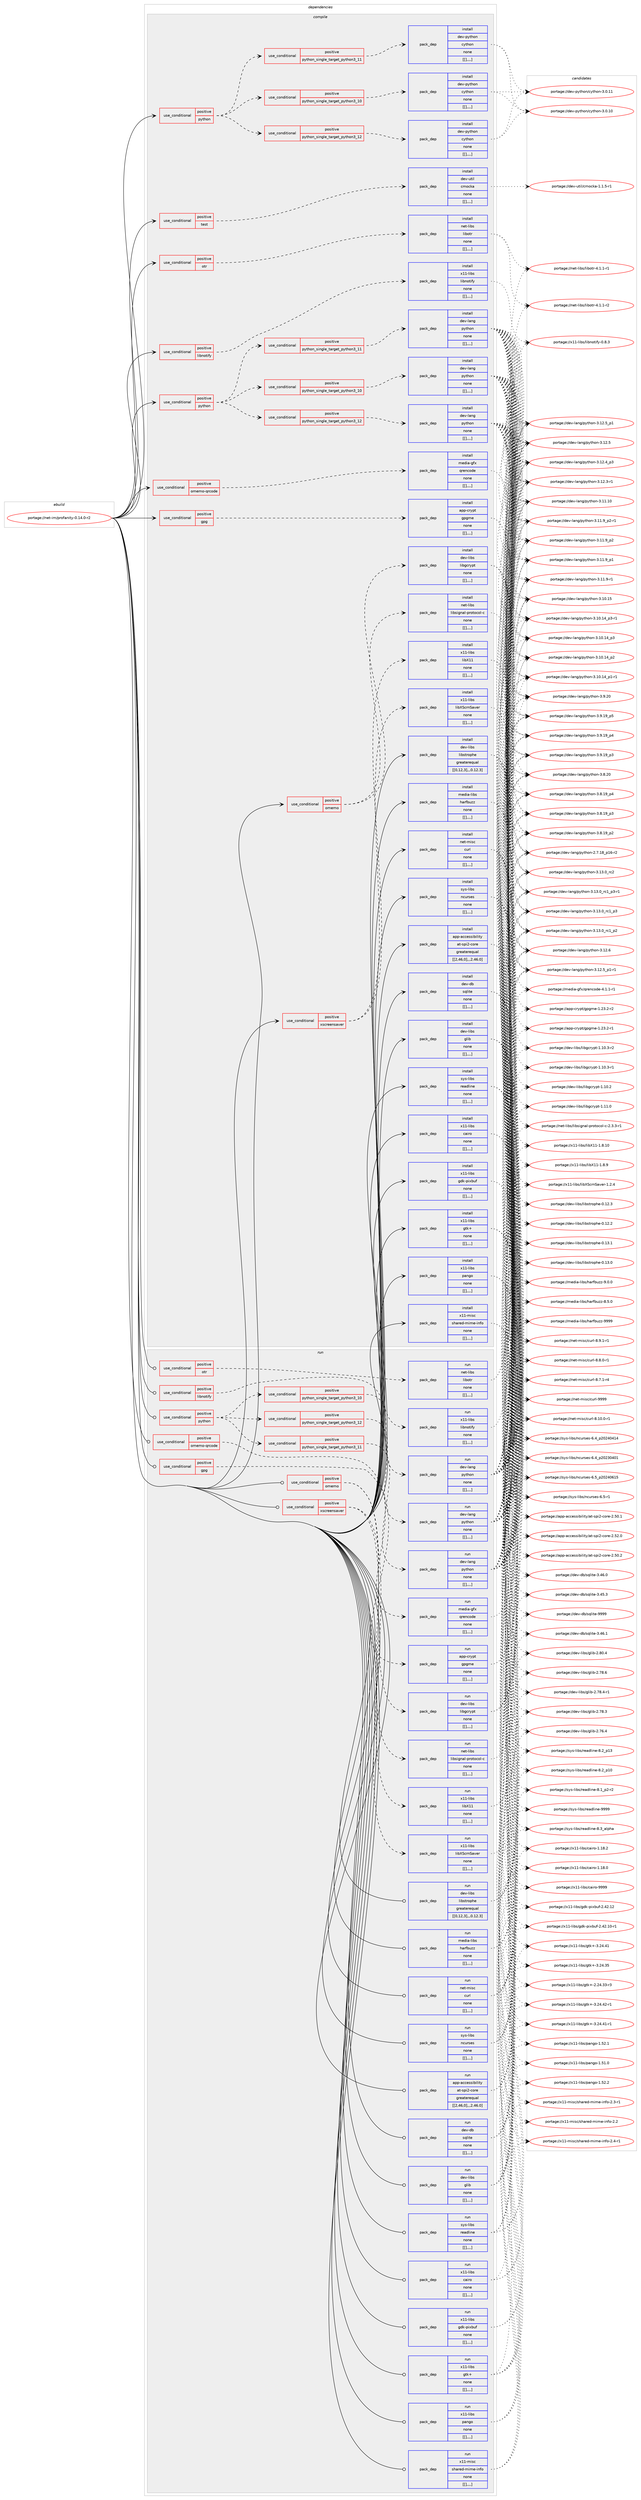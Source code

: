digraph prolog {

# *************
# Graph options
# *************

newrank=true;
concentrate=true;
compound=true;
graph [rankdir=LR,fontname=Helvetica,fontsize=10,ranksep=1.5];#, ranksep=2.5, nodesep=0.2];
edge  [arrowhead=vee];
node  [fontname=Helvetica,fontsize=10];

# **********
# The ebuild
# **********

subgraph cluster_leftcol {
color=gray;
label=<<i>ebuild</i>>;
id [label="portage://net-im/profanity-0.14.0-r2", color=red, width=4, href="../net-im/profanity-0.14.0-r2.svg"];
}

# ****************
# The dependencies
# ****************

subgraph cluster_midcol {
color=gray;
label=<<i>dependencies</i>>;
subgraph cluster_compile {
fillcolor="#eeeeee";
style=filled;
label=<<i>compile</i>>;
subgraph cond96640 {
dependency371950 [label=<<TABLE BORDER="0" CELLBORDER="1" CELLSPACING="0" CELLPADDING="4"><TR><TD ROWSPAN="3" CELLPADDING="10">use_conditional</TD></TR><TR><TD>positive</TD></TR><TR><TD>gpg</TD></TR></TABLE>>, shape=none, color=red];
subgraph pack272543 {
dependency371951 [label=<<TABLE BORDER="0" CELLBORDER="1" CELLSPACING="0" CELLPADDING="4" WIDTH="220"><TR><TD ROWSPAN="6" CELLPADDING="30">pack_dep</TD></TR><TR><TD WIDTH="110">install</TD></TR><TR><TD>app-crypt</TD></TR><TR><TD>gpgme</TD></TR><TR><TD>none</TD></TR><TR><TD>[[],,,,]</TD></TR></TABLE>>, shape=none, color=blue];
}
dependency371950:e -> dependency371951:w [weight=20,style="dashed",arrowhead="vee"];
}
id:e -> dependency371950:w [weight=20,style="solid",arrowhead="vee"];
subgraph cond96641 {
dependency371952 [label=<<TABLE BORDER="0" CELLBORDER="1" CELLSPACING="0" CELLPADDING="4"><TR><TD ROWSPAN="3" CELLPADDING="10">use_conditional</TD></TR><TR><TD>positive</TD></TR><TR><TD>libnotify</TD></TR></TABLE>>, shape=none, color=red];
subgraph pack272544 {
dependency371953 [label=<<TABLE BORDER="0" CELLBORDER="1" CELLSPACING="0" CELLPADDING="4" WIDTH="220"><TR><TD ROWSPAN="6" CELLPADDING="30">pack_dep</TD></TR><TR><TD WIDTH="110">install</TD></TR><TR><TD>x11-libs</TD></TR><TR><TD>libnotify</TD></TR><TR><TD>none</TD></TR><TR><TD>[[],,,,]</TD></TR></TABLE>>, shape=none, color=blue];
}
dependency371952:e -> dependency371953:w [weight=20,style="dashed",arrowhead="vee"];
}
id:e -> dependency371952:w [weight=20,style="solid",arrowhead="vee"];
subgraph cond96642 {
dependency371954 [label=<<TABLE BORDER="0" CELLBORDER="1" CELLSPACING="0" CELLPADDING="4"><TR><TD ROWSPAN="3" CELLPADDING="10">use_conditional</TD></TR><TR><TD>positive</TD></TR><TR><TD>omemo</TD></TR></TABLE>>, shape=none, color=red];
subgraph pack272545 {
dependency371955 [label=<<TABLE BORDER="0" CELLBORDER="1" CELLSPACING="0" CELLPADDING="4" WIDTH="220"><TR><TD ROWSPAN="6" CELLPADDING="30">pack_dep</TD></TR><TR><TD WIDTH="110">install</TD></TR><TR><TD>dev-libs</TD></TR><TR><TD>libgcrypt</TD></TR><TR><TD>none</TD></TR><TR><TD>[[],,,,]</TD></TR></TABLE>>, shape=none, color=blue];
}
dependency371954:e -> dependency371955:w [weight=20,style="dashed",arrowhead="vee"];
subgraph pack272546 {
dependency371956 [label=<<TABLE BORDER="0" CELLBORDER="1" CELLSPACING="0" CELLPADDING="4" WIDTH="220"><TR><TD ROWSPAN="6" CELLPADDING="30">pack_dep</TD></TR><TR><TD WIDTH="110">install</TD></TR><TR><TD>net-libs</TD></TR><TR><TD>libsignal-protocol-c</TD></TR><TR><TD>none</TD></TR><TR><TD>[[],,,,]</TD></TR></TABLE>>, shape=none, color=blue];
}
dependency371954:e -> dependency371956:w [weight=20,style="dashed",arrowhead="vee"];
}
id:e -> dependency371954:w [weight=20,style="solid",arrowhead="vee"];
subgraph cond96643 {
dependency371957 [label=<<TABLE BORDER="0" CELLBORDER="1" CELLSPACING="0" CELLPADDING="4"><TR><TD ROWSPAN="3" CELLPADDING="10">use_conditional</TD></TR><TR><TD>positive</TD></TR><TR><TD>omemo-qrcode</TD></TR></TABLE>>, shape=none, color=red];
subgraph pack272547 {
dependency371958 [label=<<TABLE BORDER="0" CELLBORDER="1" CELLSPACING="0" CELLPADDING="4" WIDTH="220"><TR><TD ROWSPAN="6" CELLPADDING="30">pack_dep</TD></TR><TR><TD WIDTH="110">install</TD></TR><TR><TD>media-gfx</TD></TR><TR><TD>qrencode</TD></TR><TR><TD>none</TD></TR><TR><TD>[[],,,,]</TD></TR></TABLE>>, shape=none, color=blue];
}
dependency371957:e -> dependency371958:w [weight=20,style="dashed",arrowhead="vee"];
}
id:e -> dependency371957:w [weight=20,style="solid",arrowhead="vee"];
subgraph cond96644 {
dependency371959 [label=<<TABLE BORDER="0" CELLBORDER="1" CELLSPACING="0" CELLPADDING="4"><TR><TD ROWSPAN="3" CELLPADDING="10">use_conditional</TD></TR><TR><TD>positive</TD></TR><TR><TD>otr</TD></TR></TABLE>>, shape=none, color=red];
subgraph pack272548 {
dependency371960 [label=<<TABLE BORDER="0" CELLBORDER="1" CELLSPACING="0" CELLPADDING="4" WIDTH="220"><TR><TD ROWSPAN="6" CELLPADDING="30">pack_dep</TD></TR><TR><TD WIDTH="110">install</TD></TR><TR><TD>net-libs</TD></TR><TR><TD>libotr</TD></TR><TR><TD>none</TD></TR><TR><TD>[[],,,,]</TD></TR></TABLE>>, shape=none, color=blue];
}
dependency371959:e -> dependency371960:w [weight=20,style="dashed",arrowhead="vee"];
}
id:e -> dependency371959:w [weight=20,style="solid",arrowhead="vee"];
subgraph cond96645 {
dependency371961 [label=<<TABLE BORDER="0" CELLBORDER="1" CELLSPACING="0" CELLPADDING="4"><TR><TD ROWSPAN="3" CELLPADDING="10">use_conditional</TD></TR><TR><TD>positive</TD></TR><TR><TD>python</TD></TR></TABLE>>, shape=none, color=red];
subgraph cond96646 {
dependency371962 [label=<<TABLE BORDER="0" CELLBORDER="1" CELLSPACING="0" CELLPADDING="4"><TR><TD ROWSPAN="3" CELLPADDING="10">use_conditional</TD></TR><TR><TD>positive</TD></TR><TR><TD>python_single_target_python3_10</TD></TR></TABLE>>, shape=none, color=red];
subgraph pack272549 {
dependency371963 [label=<<TABLE BORDER="0" CELLBORDER="1" CELLSPACING="0" CELLPADDING="4" WIDTH="220"><TR><TD ROWSPAN="6" CELLPADDING="30">pack_dep</TD></TR><TR><TD WIDTH="110">install</TD></TR><TR><TD>dev-lang</TD></TR><TR><TD>python</TD></TR><TR><TD>none</TD></TR><TR><TD>[[],,,,]</TD></TR></TABLE>>, shape=none, color=blue];
}
dependency371962:e -> dependency371963:w [weight=20,style="dashed",arrowhead="vee"];
}
dependency371961:e -> dependency371962:w [weight=20,style="dashed",arrowhead="vee"];
subgraph cond96647 {
dependency371964 [label=<<TABLE BORDER="0" CELLBORDER="1" CELLSPACING="0" CELLPADDING="4"><TR><TD ROWSPAN="3" CELLPADDING="10">use_conditional</TD></TR><TR><TD>positive</TD></TR><TR><TD>python_single_target_python3_11</TD></TR></TABLE>>, shape=none, color=red];
subgraph pack272550 {
dependency371965 [label=<<TABLE BORDER="0" CELLBORDER="1" CELLSPACING="0" CELLPADDING="4" WIDTH="220"><TR><TD ROWSPAN="6" CELLPADDING="30">pack_dep</TD></TR><TR><TD WIDTH="110">install</TD></TR><TR><TD>dev-lang</TD></TR><TR><TD>python</TD></TR><TR><TD>none</TD></TR><TR><TD>[[],,,,]</TD></TR></TABLE>>, shape=none, color=blue];
}
dependency371964:e -> dependency371965:w [weight=20,style="dashed",arrowhead="vee"];
}
dependency371961:e -> dependency371964:w [weight=20,style="dashed",arrowhead="vee"];
subgraph cond96648 {
dependency371966 [label=<<TABLE BORDER="0" CELLBORDER="1" CELLSPACING="0" CELLPADDING="4"><TR><TD ROWSPAN="3" CELLPADDING="10">use_conditional</TD></TR><TR><TD>positive</TD></TR><TR><TD>python_single_target_python3_12</TD></TR></TABLE>>, shape=none, color=red];
subgraph pack272551 {
dependency371967 [label=<<TABLE BORDER="0" CELLBORDER="1" CELLSPACING="0" CELLPADDING="4" WIDTH="220"><TR><TD ROWSPAN="6" CELLPADDING="30">pack_dep</TD></TR><TR><TD WIDTH="110">install</TD></TR><TR><TD>dev-lang</TD></TR><TR><TD>python</TD></TR><TR><TD>none</TD></TR><TR><TD>[[],,,,]</TD></TR></TABLE>>, shape=none, color=blue];
}
dependency371966:e -> dependency371967:w [weight=20,style="dashed",arrowhead="vee"];
}
dependency371961:e -> dependency371966:w [weight=20,style="dashed",arrowhead="vee"];
}
id:e -> dependency371961:w [weight=20,style="solid",arrowhead="vee"];
subgraph cond96649 {
dependency371968 [label=<<TABLE BORDER="0" CELLBORDER="1" CELLSPACING="0" CELLPADDING="4"><TR><TD ROWSPAN="3" CELLPADDING="10">use_conditional</TD></TR><TR><TD>positive</TD></TR><TR><TD>python</TD></TR></TABLE>>, shape=none, color=red];
subgraph cond96650 {
dependency371969 [label=<<TABLE BORDER="0" CELLBORDER="1" CELLSPACING="0" CELLPADDING="4"><TR><TD ROWSPAN="3" CELLPADDING="10">use_conditional</TD></TR><TR><TD>positive</TD></TR><TR><TD>python_single_target_python3_10</TD></TR></TABLE>>, shape=none, color=red];
subgraph pack272552 {
dependency371970 [label=<<TABLE BORDER="0" CELLBORDER="1" CELLSPACING="0" CELLPADDING="4" WIDTH="220"><TR><TD ROWSPAN="6" CELLPADDING="30">pack_dep</TD></TR><TR><TD WIDTH="110">install</TD></TR><TR><TD>dev-python</TD></TR><TR><TD>cython</TD></TR><TR><TD>none</TD></TR><TR><TD>[[],,,,]</TD></TR></TABLE>>, shape=none, color=blue];
}
dependency371969:e -> dependency371970:w [weight=20,style="dashed",arrowhead="vee"];
}
dependency371968:e -> dependency371969:w [weight=20,style="dashed",arrowhead="vee"];
subgraph cond96651 {
dependency371971 [label=<<TABLE BORDER="0" CELLBORDER="1" CELLSPACING="0" CELLPADDING="4"><TR><TD ROWSPAN="3" CELLPADDING="10">use_conditional</TD></TR><TR><TD>positive</TD></TR><TR><TD>python_single_target_python3_11</TD></TR></TABLE>>, shape=none, color=red];
subgraph pack272553 {
dependency371972 [label=<<TABLE BORDER="0" CELLBORDER="1" CELLSPACING="0" CELLPADDING="4" WIDTH="220"><TR><TD ROWSPAN="6" CELLPADDING="30">pack_dep</TD></TR><TR><TD WIDTH="110">install</TD></TR><TR><TD>dev-python</TD></TR><TR><TD>cython</TD></TR><TR><TD>none</TD></TR><TR><TD>[[],,,,]</TD></TR></TABLE>>, shape=none, color=blue];
}
dependency371971:e -> dependency371972:w [weight=20,style="dashed",arrowhead="vee"];
}
dependency371968:e -> dependency371971:w [weight=20,style="dashed",arrowhead="vee"];
subgraph cond96652 {
dependency371973 [label=<<TABLE BORDER="0" CELLBORDER="1" CELLSPACING="0" CELLPADDING="4"><TR><TD ROWSPAN="3" CELLPADDING="10">use_conditional</TD></TR><TR><TD>positive</TD></TR><TR><TD>python_single_target_python3_12</TD></TR></TABLE>>, shape=none, color=red];
subgraph pack272554 {
dependency371974 [label=<<TABLE BORDER="0" CELLBORDER="1" CELLSPACING="0" CELLPADDING="4" WIDTH="220"><TR><TD ROWSPAN="6" CELLPADDING="30">pack_dep</TD></TR><TR><TD WIDTH="110">install</TD></TR><TR><TD>dev-python</TD></TR><TR><TD>cython</TD></TR><TR><TD>none</TD></TR><TR><TD>[[],,,,]</TD></TR></TABLE>>, shape=none, color=blue];
}
dependency371973:e -> dependency371974:w [weight=20,style="dashed",arrowhead="vee"];
}
dependency371968:e -> dependency371973:w [weight=20,style="dashed",arrowhead="vee"];
}
id:e -> dependency371968:w [weight=20,style="solid",arrowhead="vee"];
subgraph cond96653 {
dependency371975 [label=<<TABLE BORDER="0" CELLBORDER="1" CELLSPACING="0" CELLPADDING="4"><TR><TD ROWSPAN="3" CELLPADDING="10">use_conditional</TD></TR><TR><TD>positive</TD></TR><TR><TD>test</TD></TR></TABLE>>, shape=none, color=red];
subgraph pack272555 {
dependency371976 [label=<<TABLE BORDER="0" CELLBORDER="1" CELLSPACING="0" CELLPADDING="4" WIDTH="220"><TR><TD ROWSPAN="6" CELLPADDING="30">pack_dep</TD></TR><TR><TD WIDTH="110">install</TD></TR><TR><TD>dev-util</TD></TR><TR><TD>cmocka</TD></TR><TR><TD>none</TD></TR><TR><TD>[[],,,,]</TD></TR></TABLE>>, shape=none, color=blue];
}
dependency371975:e -> dependency371976:w [weight=20,style="dashed",arrowhead="vee"];
}
id:e -> dependency371975:w [weight=20,style="solid",arrowhead="vee"];
subgraph cond96654 {
dependency371977 [label=<<TABLE BORDER="0" CELLBORDER="1" CELLSPACING="0" CELLPADDING="4"><TR><TD ROWSPAN="3" CELLPADDING="10">use_conditional</TD></TR><TR><TD>positive</TD></TR><TR><TD>xscreensaver</TD></TR></TABLE>>, shape=none, color=red];
subgraph pack272556 {
dependency371978 [label=<<TABLE BORDER="0" CELLBORDER="1" CELLSPACING="0" CELLPADDING="4" WIDTH="220"><TR><TD ROWSPAN="6" CELLPADDING="30">pack_dep</TD></TR><TR><TD WIDTH="110">install</TD></TR><TR><TD>x11-libs</TD></TR><TR><TD>libXScrnSaver</TD></TR><TR><TD>none</TD></TR><TR><TD>[[],,,,]</TD></TR></TABLE>>, shape=none, color=blue];
}
dependency371977:e -> dependency371978:w [weight=20,style="dashed",arrowhead="vee"];
subgraph pack272557 {
dependency371979 [label=<<TABLE BORDER="0" CELLBORDER="1" CELLSPACING="0" CELLPADDING="4" WIDTH="220"><TR><TD ROWSPAN="6" CELLPADDING="30">pack_dep</TD></TR><TR><TD WIDTH="110">install</TD></TR><TR><TD>x11-libs</TD></TR><TR><TD>libX11</TD></TR><TR><TD>none</TD></TR><TR><TD>[[],,,,]</TD></TR></TABLE>>, shape=none, color=blue];
}
dependency371977:e -> dependency371979:w [weight=20,style="dashed",arrowhead="vee"];
}
id:e -> dependency371977:w [weight=20,style="solid",arrowhead="vee"];
subgraph pack272558 {
dependency371980 [label=<<TABLE BORDER="0" CELLBORDER="1" CELLSPACING="0" CELLPADDING="4" WIDTH="220"><TR><TD ROWSPAN="6" CELLPADDING="30">pack_dep</TD></TR><TR><TD WIDTH="110">install</TD></TR><TR><TD>app-accessibility</TD></TR><TR><TD>at-spi2-core</TD></TR><TR><TD>greaterequal</TD></TR><TR><TD>[[2,46,0],,,2.46.0]</TD></TR></TABLE>>, shape=none, color=blue];
}
id:e -> dependency371980:w [weight=20,style="solid",arrowhead="vee"];
subgraph pack272559 {
dependency371981 [label=<<TABLE BORDER="0" CELLBORDER="1" CELLSPACING="0" CELLPADDING="4" WIDTH="220"><TR><TD ROWSPAN="6" CELLPADDING="30">pack_dep</TD></TR><TR><TD WIDTH="110">install</TD></TR><TR><TD>dev-db</TD></TR><TR><TD>sqlite</TD></TR><TR><TD>none</TD></TR><TR><TD>[[],,,,]</TD></TR></TABLE>>, shape=none, color=blue];
}
id:e -> dependency371981:w [weight=20,style="solid",arrowhead="vee"];
subgraph pack272560 {
dependency371982 [label=<<TABLE BORDER="0" CELLBORDER="1" CELLSPACING="0" CELLPADDING="4" WIDTH="220"><TR><TD ROWSPAN="6" CELLPADDING="30">pack_dep</TD></TR><TR><TD WIDTH="110">install</TD></TR><TR><TD>dev-libs</TD></TR><TR><TD>glib</TD></TR><TR><TD>none</TD></TR><TR><TD>[[],,,,]</TD></TR></TABLE>>, shape=none, color=blue];
}
id:e -> dependency371982:w [weight=20,style="solid",arrowhead="vee"];
subgraph pack272561 {
dependency371983 [label=<<TABLE BORDER="0" CELLBORDER="1" CELLSPACING="0" CELLPADDING="4" WIDTH="220"><TR><TD ROWSPAN="6" CELLPADDING="30">pack_dep</TD></TR><TR><TD WIDTH="110">install</TD></TR><TR><TD>dev-libs</TD></TR><TR><TD>libstrophe</TD></TR><TR><TD>greaterequal</TD></TR><TR><TD>[[0,12,3],,,0.12.3]</TD></TR></TABLE>>, shape=none, color=blue];
}
id:e -> dependency371983:w [weight=20,style="solid",arrowhead="vee"];
subgraph pack272562 {
dependency371984 [label=<<TABLE BORDER="0" CELLBORDER="1" CELLSPACING="0" CELLPADDING="4" WIDTH="220"><TR><TD ROWSPAN="6" CELLPADDING="30">pack_dep</TD></TR><TR><TD WIDTH="110">install</TD></TR><TR><TD>media-libs</TD></TR><TR><TD>harfbuzz</TD></TR><TR><TD>none</TD></TR><TR><TD>[[],,,,]</TD></TR></TABLE>>, shape=none, color=blue];
}
id:e -> dependency371984:w [weight=20,style="solid",arrowhead="vee"];
subgraph pack272563 {
dependency371985 [label=<<TABLE BORDER="0" CELLBORDER="1" CELLSPACING="0" CELLPADDING="4" WIDTH="220"><TR><TD ROWSPAN="6" CELLPADDING="30">pack_dep</TD></TR><TR><TD WIDTH="110">install</TD></TR><TR><TD>net-misc</TD></TR><TR><TD>curl</TD></TR><TR><TD>none</TD></TR><TR><TD>[[],,,,]</TD></TR></TABLE>>, shape=none, color=blue];
}
id:e -> dependency371985:w [weight=20,style="solid",arrowhead="vee"];
subgraph pack272564 {
dependency371986 [label=<<TABLE BORDER="0" CELLBORDER="1" CELLSPACING="0" CELLPADDING="4" WIDTH="220"><TR><TD ROWSPAN="6" CELLPADDING="30">pack_dep</TD></TR><TR><TD WIDTH="110">install</TD></TR><TR><TD>sys-libs</TD></TR><TR><TD>ncurses</TD></TR><TR><TD>none</TD></TR><TR><TD>[[],,,,]</TD></TR></TABLE>>, shape=none, color=blue];
}
id:e -> dependency371986:w [weight=20,style="solid",arrowhead="vee"];
subgraph pack272565 {
dependency371987 [label=<<TABLE BORDER="0" CELLBORDER="1" CELLSPACING="0" CELLPADDING="4" WIDTH="220"><TR><TD ROWSPAN="6" CELLPADDING="30">pack_dep</TD></TR><TR><TD WIDTH="110">install</TD></TR><TR><TD>sys-libs</TD></TR><TR><TD>readline</TD></TR><TR><TD>none</TD></TR><TR><TD>[[],,,,]</TD></TR></TABLE>>, shape=none, color=blue];
}
id:e -> dependency371987:w [weight=20,style="solid",arrowhead="vee"];
subgraph pack272566 {
dependency371988 [label=<<TABLE BORDER="0" CELLBORDER="1" CELLSPACING="0" CELLPADDING="4" WIDTH="220"><TR><TD ROWSPAN="6" CELLPADDING="30">pack_dep</TD></TR><TR><TD WIDTH="110">install</TD></TR><TR><TD>x11-libs</TD></TR><TR><TD>cairo</TD></TR><TR><TD>none</TD></TR><TR><TD>[[],,,,]</TD></TR></TABLE>>, shape=none, color=blue];
}
id:e -> dependency371988:w [weight=20,style="solid",arrowhead="vee"];
subgraph pack272567 {
dependency371989 [label=<<TABLE BORDER="0" CELLBORDER="1" CELLSPACING="0" CELLPADDING="4" WIDTH="220"><TR><TD ROWSPAN="6" CELLPADDING="30">pack_dep</TD></TR><TR><TD WIDTH="110">install</TD></TR><TR><TD>x11-libs</TD></TR><TR><TD>gdk-pixbuf</TD></TR><TR><TD>none</TD></TR><TR><TD>[[],,,,]</TD></TR></TABLE>>, shape=none, color=blue];
}
id:e -> dependency371989:w [weight=20,style="solid",arrowhead="vee"];
subgraph pack272568 {
dependency371990 [label=<<TABLE BORDER="0" CELLBORDER="1" CELLSPACING="0" CELLPADDING="4" WIDTH="220"><TR><TD ROWSPAN="6" CELLPADDING="30">pack_dep</TD></TR><TR><TD WIDTH="110">install</TD></TR><TR><TD>x11-libs</TD></TR><TR><TD>gtk+</TD></TR><TR><TD>none</TD></TR><TR><TD>[[],,,,]</TD></TR></TABLE>>, shape=none, color=blue];
}
id:e -> dependency371990:w [weight=20,style="solid",arrowhead="vee"];
subgraph pack272569 {
dependency371991 [label=<<TABLE BORDER="0" CELLBORDER="1" CELLSPACING="0" CELLPADDING="4" WIDTH="220"><TR><TD ROWSPAN="6" CELLPADDING="30">pack_dep</TD></TR><TR><TD WIDTH="110">install</TD></TR><TR><TD>x11-libs</TD></TR><TR><TD>pango</TD></TR><TR><TD>none</TD></TR><TR><TD>[[],,,,]</TD></TR></TABLE>>, shape=none, color=blue];
}
id:e -> dependency371991:w [weight=20,style="solid",arrowhead="vee"];
subgraph pack272570 {
dependency371992 [label=<<TABLE BORDER="0" CELLBORDER="1" CELLSPACING="0" CELLPADDING="4" WIDTH="220"><TR><TD ROWSPAN="6" CELLPADDING="30">pack_dep</TD></TR><TR><TD WIDTH="110">install</TD></TR><TR><TD>x11-misc</TD></TR><TR><TD>shared-mime-info</TD></TR><TR><TD>none</TD></TR><TR><TD>[[],,,,]</TD></TR></TABLE>>, shape=none, color=blue];
}
id:e -> dependency371992:w [weight=20,style="solid",arrowhead="vee"];
}
subgraph cluster_compileandrun {
fillcolor="#eeeeee";
style=filled;
label=<<i>compile and run</i>>;
}
subgraph cluster_run {
fillcolor="#eeeeee";
style=filled;
label=<<i>run</i>>;
subgraph cond96655 {
dependency371993 [label=<<TABLE BORDER="0" CELLBORDER="1" CELLSPACING="0" CELLPADDING="4"><TR><TD ROWSPAN="3" CELLPADDING="10">use_conditional</TD></TR><TR><TD>positive</TD></TR><TR><TD>gpg</TD></TR></TABLE>>, shape=none, color=red];
subgraph pack272571 {
dependency371994 [label=<<TABLE BORDER="0" CELLBORDER="1" CELLSPACING="0" CELLPADDING="4" WIDTH="220"><TR><TD ROWSPAN="6" CELLPADDING="30">pack_dep</TD></TR><TR><TD WIDTH="110">run</TD></TR><TR><TD>app-crypt</TD></TR><TR><TD>gpgme</TD></TR><TR><TD>none</TD></TR><TR><TD>[[],,,,]</TD></TR></TABLE>>, shape=none, color=blue];
}
dependency371993:e -> dependency371994:w [weight=20,style="dashed",arrowhead="vee"];
}
id:e -> dependency371993:w [weight=20,style="solid",arrowhead="odot"];
subgraph cond96656 {
dependency371995 [label=<<TABLE BORDER="0" CELLBORDER="1" CELLSPACING="0" CELLPADDING="4"><TR><TD ROWSPAN="3" CELLPADDING="10">use_conditional</TD></TR><TR><TD>positive</TD></TR><TR><TD>libnotify</TD></TR></TABLE>>, shape=none, color=red];
subgraph pack272572 {
dependency371996 [label=<<TABLE BORDER="0" CELLBORDER="1" CELLSPACING="0" CELLPADDING="4" WIDTH="220"><TR><TD ROWSPAN="6" CELLPADDING="30">pack_dep</TD></TR><TR><TD WIDTH="110">run</TD></TR><TR><TD>x11-libs</TD></TR><TR><TD>libnotify</TD></TR><TR><TD>none</TD></TR><TR><TD>[[],,,,]</TD></TR></TABLE>>, shape=none, color=blue];
}
dependency371995:e -> dependency371996:w [weight=20,style="dashed",arrowhead="vee"];
}
id:e -> dependency371995:w [weight=20,style="solid",arrowhead="odot"];
subgraph cond96657 {
dependency371997 [label=<<TABLE BORDER="0" CELLBORDER="1" CELLSPACING="0" CELLPADDING="4"><TR><TD ROWSPAN="3" CELLPADDING="10">use_conditional</TD></TR><TR><TD>positive</TD></TR><TR><TD>omemo</TD></TR></TABLE>>, shape=none, color=red];
subgraph pack272573 {
dependency371998 [label=<<TABLE BORDER="0" CELLBORDER="1" CELLSPACING="0" CELLPADDING="4" WIDTH="220"><TR><TD ROWSPAN="6" CELLPADDING="30">pack_dep</TD></TR><TR><TD WIDTH="110">run</TD></TR><TR><TD>dev-libs</TD></TR><TR><TD>libgcrypt</TD></TR><TR><TD>none</TD></TR><TR><TD>[[],,,,]</TD></TR></TABLE>>, shape=none, color=blue];
}
dependency371997:e -> dependency371998:w [weight=20,style="dashed",arrowhead="vee"];
subgraph pack272574 {
dependency371999 [label=<<TABLE BORDER="0" CELLBORDER="1" CELLSPACING="0" CELLPADDING="4" WIDTH="220"><TR><TD ROWSPAN="6" CELLPADDING="30">pack_dep</TD></TR><TR><TD WIDTH="110">run</TD></TR><TR><TD>net-libs</TD></TR><TR><TD>libsignal-protocol-c</TD></TR><TR><TD>none</TD></TR><TR><TD>[[],,,,]</TD></TR></TABLE>>, shape=none, color=blue];
}
dependency371997:e -> dependency371999:w [weight=20,style="dashed",arrowhead="vee"];
}
id:e -> dependency371997:w [weight=20,style="solid",arrowhead="odot"];
subgraph cond96658 {
dependency372000 [label=<<TABLE BORDER="0" CELLBORDER="1" CELLSPACING="0" CELLPADDING="4"><TR><TD ROWSPAN="3" CELLPADDING="10">use_conditional</TD></TR><TR><TD>positive</TD></TR><TR><TD>omemo-qrcode</TD></TR></TABLE>>, shape=none, color=red];
subgraph pack272575 {
dependency372001 [label=<<TABLE BORDER="0" CELLBORDER="1" CELLSPACING="0" CELLPADDING="4" WIDTH="220"><TR><TD ROWSPAN="6" CELLPADDING="30">pack_dep</TD></TR><TR><TD WIDTH="110">run</TD></TR><TR><TD>media-gfx</TD></TR><TR><TD>qrencode</TD></TR><TR><TD>none</TD></TR><TR><TD>[[],,,,]</TD></TR></TABLE>>, shape=none, color=blue];
}
dependency372000:e -> dependency372001:w [weight=20,style="dashed",arrowhead="vee"];
}
id:e -> dependency372000:w [weight=20,style="solid",arrowhead="odot"];
subgraph cond96659 {
dependency372002 [label=<<TABLE BORDER="0" CELLBORDER="1" CELLSPACING="0" CELLPADDING="4"><TR><TD ROWSPAN="3" CELLPADDING="10">use_conditional</TD></TR><TR><TD>positive</TD></TR><TR><TD>otr</TD></TR></TABLE>>, shape=none, color=red];
subgraph pack272576 {
dependency372003 [label=<<TABLE BORDER="0" CELLBORDER="1" CELLSPACING="0" CELLPADDING="4" WIDTH="220"><TR><TD ROWSPAN="6" CELLPADDING="30">pack_dep</TD></TR><TR><TD WIDTH="110">run</TD></TR><TR><TD>net-libs</TD></TR><TR><TD>libotr</TD></TR><TR><TD>none</TD></TR><TR><TD>[[],,,,]</TD></TR></TABLE>>, shape=none, color=blue];
}
dependency372002:e -> dependency372003:w [weight=20,style="dashed",arrowhead="vee"];
}
id:e -> dependency372002:w [weight=20,style="solid",arrowhead="odot"];
subgraph cond96660 {
dependency372004 [label=<<TABLE BORDER="0" CELLBORDER="1" CELLSPACING="0" CELLPADDING="4"><TR><TD ROWSPAN="3" CELLPADDING="10">use_conditional</TD></TR><TR><TD>positive</TD></TR><TR><TD>python</TD></TR></TABLE>>, shape=none, color=red];
subgraph cond96661 {
dependency372005 [label=<<TABLE BORDER="0" CELLBORDER="1" CELLSPACING="0" CELLPADDING="4"><TR><TD ROWSPAN="3" CELLPADDING="10">use_conditional</TD></TR><TR><TD>positive</TD></TR><TR><TD>python_single_target_python3_10</TD></TR></TABLE>>, shape=none, color=red];
subgraph pack272577 {
dependency372006 [label=<<TABLE BORDER="0" CELLBORDER="1" CELLSPACING="0" CELLPADDING="4" WIDTH="220"><TR><TD ROWSPAN="6" CELLPADDING="30">pack_dep</TD></TR><TR><TD WIDTH="110">run</TD></TR><TR><TD>dev-lang</TD></TR><TR><TD>python</TD></TR><TR><TD>none</TD></TR><TR><TD>[[],,,,]</TD></TR></TABLE>>, shape=none, color=blue];
}
dependency372005:e -> dependency372006:w [weight=20,style="dashed",arrowhead="vee"];
}
dependency372004:e -> dependency372005:w [weight=20,style="dashed",arrowhead="vee"];
subgraph cond96662 {
dependency372007 [label=<<TABLE BORDER="0" CELLBORDER="1" CELLSPACING="0" CELLPADDING="4"><TR><TD ROWSPAN="3" CELLPADDING="10">use_conditional</TD></TR><TR><TD>positive</TD></TR><TR><TD>python_single_target_python3_11</TD></TR></TABLE>>, shape=none, color=red];
subgraph pack272578 {
dependency372008 [label=<<TABLE BORDER="0" CELLBORDER="1" CELLSPACING="0" CELLPADDING="4" WIDTH="220"><TR><TD ROWSPAN="6" CELLPADDING="30">pack_dep</TD></TR><TR><TD WIDTH="110">run</TD></TR><TR><TD>dev-lang</TD></TR><TR><TD>python</TD></TR><TR><TD>none</TD></TR><TR><TD>[[],,,,]</TD></TR></TABLE>>, shape=none, color=blue];
}
dependency372007:e -> dependency372008:w [weight=20,style="dashed",arrowhead="vee"];
}
dependency372004:e -> dependency372007:w [weight=20,style="dashed",arrowhead="vee"];
subgraph cond96663 {
dependency372009 [label=<<TABLE BORDER="0" CELLBORDER="1" CELLSPACING="0" CELLPADDING="4"><TR><TD ROWSPAN="3" CELLPADDING="10">use_conditional</TD></TR><TR><TD>positive</TD></TR><TR><TD>python_single_target_python3_12</TD></TR></TABLE>>, shape=none, color=red];
subgraph pack272579 {
dependency372010 [label=<<TABLE BORDER="0" CELLBORDER="1" CELLSPACING="0" CELLPADDING="4" WIDTH="220"><TR><TD ROWSPAN="6" CELLPADDING="30">pack_dep</TD></TR><TR><TD WIDTH="110">run</TD></TR><TR><TD>dev-lang</TD></TR><TR><TD>python</TD></TR><TR><TD>none</TD></TR><TR><TD>[[],,,,]</TD></TR></TABLE>>, shape=none, color=blue];
}
dependency372009:e -> dependency372010:w [weight=20,style="dashed",arrowhead="vee"];
}
dependency372004:e -> dependency372009:w [weight=20,style="dashed",arrowhead="vee"];
}
id:e -> dependency372004:w [weight=20,style="solid",arrowhead="odot"];
subgraph cond96664 {
dependency372011 [label=<<TABLE BORDER="0" CELLBORDER="1" CELLSPACING="0" CELLPADDING="4"><TR><TD ROWSPAN="3" CELLPADDING="10">use_conditional</TD></TR><TR><TD>positive</TD></TR><TR><TD>xscreensaver</TD></TR></TABLE>>, shape=none, color=red];
subgraph pack272580 {
dependency372012 [label=<<TABLE BORDER="0" CELLBORDER="1" CELLSPACING="0" CELLPADDING="4" WIDTH="220"><TR><TD ROWSPAN="6" CELLPADDING="30">pack_dep</TD></TR><TR><TD WIDTH="110">run</TD></TR><TR><TD>x11-libs</TD></TR><TR><TD>libXScrnSaver</TD></TR><TR><TD>none</TD></TR><TR><TD>[[],,,,]</TD></TR></TABLE>>, shape=none, color=blue];
}
dependency372011:e -> dependency372012:w [weight=20,style="dashed",arrowhead="vee"];
subgraph pack272581 {
dependency372013 [label=<<TABLE BORDER="0" CELLBORDER="1" CELLSPACING="0" CELLPADDING="4" WIDTH="220"><TR><TD ROWSPAN="6" CELLPADDING="30">pack_dep</TD></TR><TR><TD WIDTH="110">run</TD></TR><TR><TD>x11-libs</TD></TR><TR><TD>libX11</TD></TR><TR><TD>none</TD></TR><TR><TD>[[],,,,]</TD></TR></TABLE>>, shape=none, color=blue];
}
dependency372011:e -> dependency372013:w [weight=20,style="dashed",arrowhead="vee"];
}
id:e -> dependency372011:w [weight=20,style="solid",arrowhead="odot"];
subgraph pack272582 {
dependency372014 [label=<<TABLE BORDER="0" CELLBORDER="1" CELLSPACING="0" CELLPADDING="4" WIDTH="220"><TR><TD ROWSPAN="6" CELLPADDING="30">pack_dep</TD></TR><TR><TD WIDTH="110">run</TD></TR><TR><TD>app-accessibility</TD></TR><TR><TD>at-spi2-core</TD></TR><TR><TD>greaterequal</TD></TR><TR><TD>[[2,46,0],,,2.46.0]</TD></TR></TABLE>>, shape=none, color=blue];
}
id:e -> dependency372014:w [weight=20,style="solid",arrowhead="odot"];
subgraph pack272583 {
dependency372015 [label=<<TABLE BORDER="0" CELLBORDER="1" CELLSPACING="0" CELLPADDING="4" WIDTH="220"><TR><TD ROWSPAN="6" CELLPADDING="30">pack_dep</TD></TR><TR><TD WIDTH="110">run</TD></TR><TR><TD>dev-db</TD></TR><TR><TD>sqlite</TD></TR><TR><TD>none</TD></TR><TR><TD>[[],,,,]</TD></TR></TABLE>>, shape=none, color=blue];
}
id:e -> dependency372015:w [weight=20,style="solid",arrowhead="odot"];
subgraph pack272584 {
dependency372016 [label=<<TABLE BORDER="0" CELLBORDER="1" CELLSPACING="0" CELLPADDING="4" WIDTH="220"><TR><TD ROWSPAN="6" CELLPADDING="30">pack_dep</TD></TR><TR><TD WIDTH="110">run</TD></TR><TR><TD>dev-libs</TD></TR><TR><TD>glib</TD></TR><TR><TD>none</TD></TR><TR><TD>[[],,,,]</TD></TR></TABLE>>, shape=none, color=blue];
}
id:e -> dependency372016:w [weight=20,style="solid",arrowhead="odot"];
subgraph pack272585 {
dependency372017 [label=<<TABLE BORDER="0" CELLBORDER="1" CELLSPACING="0" CELLPADDING="4" WIDTH="220"><TR><TD ROWSPAN="6" CELLPADDING="30">pack_dep</TD></TR><TR><TD WIDTH="110">run</TD></TR><TR><TD>dev-libs</TD></TR><TR><TD>libstrophe</TD></TR><TR><TD>greaterequal</TD></TR><TR><TD>[[0,12,3],,,0.12.3]</TD></TR></TABLE>>, shape=none, color=blue];
}
id:e -> dependency372017:w [weight=20,style="solid",arrowhead="odot"];
subgraph pack272586 {
dependency372018 [label=<<TABLE BORDER="0" CELLBORDER="1" CELLSPACING="0" CELLPADDING="4" WIDTH="220"><TR><TD ROWSPAN="6" CELLPADDING="30">pack_dep</TD></TR><TR><TD WIDTH="110">run</TD></TR><TR><TD>media-libs</TD></TR><TR><TD>harfbuzz</TD></TR><TR><TD>none</TD></TR><TR><TD>[[],,,,]</TD></TR></TABLE>>, shape=none, color=blue];
}
id:e -> dependency372018:w [weight=20,style="solid",arrowhead="odot"];
subgraph pack272587 {
dependency372019 [label=<<TABLE BORDER="0" CELLBORDER="1" CELLSPACING="0" CELLPADDING="4" WIDTH="220"><TR><TD ROWSPAN="6" CELLPADDING="30">pack_dep</TD></TR><TR><TD WIDTH="110">run</TD></TR><TR><TD>net-misc</TD></TR><TR><TD>curl</TD></TR><TR><TD>none</TD></TR><TR><TD>[[],,,,]</TD></TR></TABLE>>, shape=none, color=blue];
}
id:e -> dependency372019:w [weight=20,style="solid",arrowhead="odot"];
subgraph pack272588 {
dependency372020 [label=<<TABLE BORDER="0" CELLBORDER="1" CELLSPACING="0" CELLPADDING="4" WIDTH="220"><TR><TD ROWSPAN="6" CELLPADDING="30">pack_dep</TD></TR><TR><TD WIDTH="110">run</TD></TR><TR><TD>sys-libs</TD></TR><TR><TD>ncurses</TD></TR><TR><TD>none</TD></TR><TR><TD>[[],,,,]</TD></TR></TABLE>>, shape=none, color=blue];
}
id:e -> dependency372020:w [weight=20,style="solid",arrowhead="odot"];
subgraph pack272589 {
dependency372021 [label=<<TABLE BORDER="0" CELLBORDER="1" CELLSPACING="0" CELLPADDING="4" WIDTH="220"><TR><TD ROWSPAN="6" CELLPADDING="30">pack_dep</TD></TR><TR><TD WIDTH="110">run</TD></TR><TR><TD>sys-libs</TD></TR><TR><TD>readline</TD></TR><TR><TD>none</TD></TR><TR><TD>[[],,,,]</TD></TR></TABLE>>, shape=none, color=blue];
}
id:e -> dependency372021:w [weight=20,style="solid",arrowhead="odot"];
subgraph pack272590 {
dependency372022 [label=<<TABLE BORDER="0" CELLBORDER="1" CELLSPACING="0" CELLPADDING="4" WIDTH="220"><TR><TD ROWSPAN="6" CELLPADDING="30">pack_dep</TD></TR><TR><TD WIDTH="110">run</TD></TR><TR><TD>x11-libs</TD></TR><TR><TD>cairo</TD></TR><TR><TD>none</TD></TR><TR><TD>[[],,,,]</TD></TR></TABLE>>, shape=none, color=blue];
}
id:e -> dependency372022:w [weight=20,style="solid",arrowhead="odot"];
subgraph pack272591 {
dependency372023 [label=<<TABLE BORDER="0" CELLBORDER="1" CELLSPACING="0" CELLPADDING="4" WIDTH="220"><TR><TD ROWSPAN="6" CELLPADDING="30">pack_dep</TD></TR><TR><TD WIDTH="110">run</TD></TR><TR><TD>x11-libs</TD></TR><TR><TD>gdk-pixbuf</TD></TR><TR><TD>none</TD></TR><TR><TD>[[],,,,]</TD></TR></TABLE>>, shape=none, color=blue];
}
id:e -> dependency372023:w [weight=20,style="solid",arrowhead="odot"];
subgraph pack272592 {
dependency372024 [label=<<TABLE BORDER="0" CELLBORDER="1" CELLSPACING="0" CELLPADDING="4" WIDTH="220"><TR><TD ROWSPAN="6" CELLPADDING="30">pack_dep</TD></TR><TR><TD WIDTH="110">run</TD></TR><TR><TD>x11-libs</TD></TR><TR><TD>gtk+</TD></TR><TR><TD>none</TD></TR><TR><TD>[[],,,,]</TD></TR></TABLE>>, shape=none, color=blue];
}
id:e -> dependency372024:w [weight=20,style="solid",arrowhead="odot"];
subgraph pack272593 {
dependency372025 [label=<<TABLE BORDER="0" CELLBORDER="1" CELLSPACING="0" CELLPADDING="4" WIDTH="220"><TR><TD ROWSPAN="6" CELLPADDING="30">pack_dep</TD></TR><TR><TD WIDTH="110">run</TD></TR><TR><TD>x11-libs</TD></TR><TR><TD>pango</TD></TR><TR><TD>none</TD></TR><TR><TD>[[],,,,]</TD></TR></TABLE>>, shape=none, color=blue];
}
id:e -> dependency372025:w [weight=20,style="solid",arrowhead="odot"];
subgraph pack272594 {
dependency372026 [label=<<TABLE BORDER="0" CELLBORDER="1" CELLSPACING="0" CELLPADDING="4" WIDTH="220"><TR><TD ROWSPAN="6" CELLPADDING="30">pack_dep</TD></TR><TR><TD WIDTH="110">run</TD></TR><TR><TD>x11-misc</TD></TR><TR><TD>shared-mime-info</TD></TR><TR><TD>none</TD></TR><TR><TD>[[],,,,]</TD></TR></TABLE>>, shape=none, color=blue];
}
id:e -> dependency372026:w [weight=20,style="solid",arrowhead="odot"];
}
}

# **************
# The candidates
# **************

subgraph cluster_choices {
rank=same;
color=gray;
label=<<i>candidates</i>>;

subgraph choice272543 {
color=black;
nodesep=1;
choice97112112459911412111211647103112103109101454946505146504511450 [label="portage://app-crypt/gpgme-1.23.2-r2", color=red, width=4,href="../app-crypt/gpgme-1.23.2-r2.svg"];
choice97112112459911412111211647103112103109101454946505146504511449 [label="portage://app-crypt/gpgme-1.23.2-r1", color=red, width=4,href="../app-crypt/gpgme-1.23.2-r1.svg"];
dependency371951:e -> choice97112112459911412111211647103112103109101454946505146504511450:w [style=dotted,weight="100"];
dependency371951:e -> choice97112112459911412111211647103112103109101454946505146504511449:w [style=dotted,weight="100"];
}
subgraph choice272544 {
color=black;
nodesep=1;
choice120494945108105981154710810598110111116105102121454846564651 [label="portage://x11-libs/libnotify-0.8.3", color=red, width=4,href="../x11-libs/libnotify-0.8.3.svg"];
dependency371953:e -> choice120494945108105981154710810598110111116105102121454846564651:w [style=dotted,weight="100"];
}
subgraph choice272545 {
color=black;
nodesep=1;
choice100101118451081059811547108105981039911412111211645494649494648 [label="portage://dev-libs/libgcrypt-1.11.0", color=red, width=4,href="../dev-libs/libgcrypt-1.11.0.svg"];
choice1001011184510810598115471081059810399114121112116454946494846514511450 [label="portage://dev-libs/libgcrypt-1.10.3-r2", color=red, width=4,href="../dev-libs/libgcrypt-1.10.3-r2.svg"];
choice1001011184510810598115471081059810399114121112116454946494846514511449 [label="portage://dev-libs/libgcrypt-1.10.3-r1", color=red, width=4,href="../dev-libs/libgcrypt-1.10.3-r1.svg"];
choice100101118451081059811547108105981039911412111211645494649484650 [label="portage://dev-libs/libgcrypt-1.10.2", color=red, width=4,href="../dev-libs/libgcrypt-1.10.2.svg"];
dependency371955:e -> choice100101118451081059811547108105981039911412111211645494649494648:w [style=dotted,weight="100"];
dependency371955:e -> choice1001011184510810598115471081059810399114121112116454946494846514511450:w [style=dotted,weight="100"];
dependency371955:e -> choice1001011184510810598115471081059810399114121112116454946494846514511449:w [style=dotted,weight="100"];
dependency371955:e -> choice100101118451081059811547108105981039911412111211645494649484650:w [style=dotted,weight="100"];
}
subgraph choice272546 {
color=black;
nodesep=1;
choice1101011164510810598115471081059811510510311097108451121141111161119911110845994550465146514511449 [label="portage://net-libs/libsignal-protocol-c-2.3.3-r1", color=red, width=4,href="../net-libs/libsignal-protocol-c-2.3.3-r1.svg"];
dependency371956:e -> choice1101011164510810598115471081059811510510311097108451121141111161119911110845994550465146514511449:w [style=dotted,weight="100"];
}
subgraph choice272547 {
color=black;
nodesep=1;
choice109101100105974510310212047113114101110991111001014552464946494511449 [label="portage://media-gfx/qrencode-4.1.1-r1", color=red, width=4,href="../media-gfx/qrencode-4.1.1-r1.svg"];
dependency371958:e -> choice109101100105974510310212047113114101110991111001014552464946494511449:w [style=dotted,weight="100"];
}
subgraph choice272548 {
color=black;
nodesep=1;
choice110101116451081059811547108105981111161144552464946494511450 [label="portage://net-libs/libotr-4.1.1-r2", color=red, width=4,href="../net-libs/libotr-4.1.1-r2.svg"];
choice110101116451081059811547108105981111161144552464946494511449 [label="portage://net-libs/libotr-4.1.1-r1", color=red, width=4,href="../net-libs/libotr-4.1.1-r1.svg"];
dependency371960:e -> choice110101116451081059811547108105981111161144552464946494511450:w [style=dotted,weight="100"];
dependency371960:e -> choice110101116451081059811547108105981111161144552464946494511449:w [style=dotted,weight="100"];
}
subgraph choice272549 {
color=black;
nodesep=1;
choice10010111845108971101034711212111610411111045514649514648951149950 [label="portage://dev-lang/python-3.13.0_rc2", color=red, width=4,href="../dev-lang/python-3.13.0_rc2.svg"];
choice1001011184510897110103471121211161041111104551464951464895114994995112514511449 [label="portage://dev-lang/python-3.13.0_rc1_p3-r1", color=red, width=4,href="../dev-lang/python-3.13.0_rc1_p3-r1.svg"];
choice100101118451089711010347112121116104111110455146495146489511499499511251 [label="portage://dev-lang/python-3.13.0_rc1_p3", color=red, width=4,href="../dev-lang/python-3.13.0_rc1_p3.svg"];
choice100101118451089711010347112121116104111110455146495146489511499499511250 [label="portage://dev-lang/python-3.13.0_rc1_p2", color=red, width=4,href="../dev-lang/python-3.13.0_rc1_p2.svg"];
choice10010111845108971101034711212111610411111045514649504654 [label="portage://dev-lang/python-3.12.6", color=red, width=4,href="../dev-lang/python-3.12.6.svg"];
choice1001011184510897110103471121211161041111104551464950465395112494511449 [label="portage://dev-lang/python-3.12.5_p1-r1", color=red, width=4,href="../dev-lang/python-3.12.5_p1-r1.svg"];
choice100101118451089711010347112121116104111110455146495046539511249 [label="portage://dev-lang/python-3.12.5_p1", color=red, width=4,href="../dev-lang/python-3.12.5_p1.svg"];
choice10010111845108971101034711212111610411111045514649504653 [label="portage://dev-lang/python-3.12.5", color=red, width=4,href="../dev-lang/python-3.12.5.svg"];
choice100101118451089711010347112121116104111110455146495046529511251 [label="portage://dev-lang/python-3.12.4_p3", color=red, width=4,href="../dev-lang/python-3.12.4_p3.svg"];
choice100101118451089711010347112121116104111110455146495046514511449 [label="portage://dev-lang/python-3.12.3-r1", color=red, width=4,href="../dev-lang/python-3.12.3-r1.svg"];
choice1001011184510897110103471121211161041111104551464949464948 [label="portage://dev-lang/python-3.11.10", color=red, width=4,href="../dev-lang/python-3.11.10.svg"];
choice1001011184510897110103471121211161041111104551464949465795112504511449 [label="portage://dev-lang/python-3.11.9_p2-r1", color=red, width=4,href="../dev-lang/python-3.11.9_p2-r1.svg"];
choice100101118451089711010347112121116104111110455146494946579511250 [label="portage://dev-lang/python-3.11.9_p2", color=red, width=4,href="../dev-lang/python-3.11.9_p2.svg"];
choice100101118451089711010347112121116104111110455146494946579511249 [label="portage://dev-lang/python-3.11.9_p1", color=red, width=4,href="../dev-lang/python-3.11.9_p1.svg"];
choice100101118451089711010347112121116104111110455146494946574511449 [label="portage://dev-lang/python-3.11.9-r1", color=red, width=4,href="../dev-lang/python-3.11.9-r1.svg"];
choice1001011184510897110103471121211161041111104551464948464953 [label="portage://dev-lang/python-3.10.15", color=red, width=4,href="../dev-lang/python-3.10.15.svg"];
choice100101118451089711010347112121116104111110455146494846495295112514511449 [label="portage://dev-lang/python-3.10.14_p3-r1", color=red, width=4,href="../dev-lang/python-3.10.14_p3-r1.svg"];
choice10010111845108971101034711212111610411111045514649484649529511251 [label="portage://dev-lang/python-3.10.14_p3", color=red, width=4,href="../dev-lang/python-3.10.14_p3.svg"];
choice10010111845108971101034711212111610411111045514649484649529511250 [label="portage://dev-lang/python-3.10.14_p2", color=red, width=4,href="../dev-lang/python-3.10.14_p2.svg"];
choice100101118451089711010347112121116104111110455146494846495295112494511449 [label="portage://dev-lang/python-3.10.14_p1-r1", color=red, width=4,href="../dev-lang/python-3.10.14_p1-r1.svg"];
choice10010111845108971101034711212111610411111045514657465048 [label="portage://dev-lang/python-3.9.20", color=red, width=4,href="../dev-lang/python-3.9.20.svg"];
choice100101118451089711010347112121116104111110455146574649579511253 [label="portage://dev-lang/python-3.9.19_p5", color=red, width=4,href="../dev-lang/python-3.9.19_p5.svg"];
choice100101118451089711010347112121116104111110455146574649579511252 [label="portage://dev-lang/python-3.9.19_p4", color=red, width=4,href="../dev-lang/python-3.9.19_p4.svg"];
choice100101118451089711010347112121116104111110455146574649579511251 [label="portage://dev-lang/python-3.9.19_p3", color=red, width=4,href="../dev-lang/python-3.9.19_p3.svg"];
choice10010111845108971101034711212111610411111045514656465048 [label="portage://dev-lang/python-3.8.20", color=red, width=4,href="../dev-lang/python-3.8.20.svg"];
choice100101118451089711010347112121116104111110455146564649579511252 [label="portage://dev-lang/python-3.8.19_p4", color=red, width=4,href="../dev-lang/python-3.8.19_p4.svg"];
choice100101118451089711010347112121116104111110455146564649579511251 [label="portage://dev-lang/python-3.8.19_p3", color=red, width=4,href="../dev-lang/python-3.8.19_p3.svg"];
choice100101118451089711010347112121116104111110455146564649579511250 [label="portage://dev-lang/python-3.8.19_p2", color=red, width=4,href="../dev-lang/python-3.8.19_p2.svg"];
choice100101118451089711010347112121116104111110455046554649569511249544511450 [label="portage://dev-lang/python-2.7.18_p16-r2", color=red, width=4,href="../dev-lang/python-2.7.18_p16-r2.svg"];
dependency371963:e -> choice10010111845108971101034711212111610411111045514649514648951149950:w [style=dotted,weight="100"];
dependency371963:e -> choice1001011184510897110103471121211161041111104551464951464895114994995112514511449:w [style=dotted,weight="100"];
dependency371963:e -> choice100101118451089711010347112121116104111110455146495146489511499499511251:w [style=dotted,weight="100"];
dependency371963:e -> choice100101118451089711010347112121116104111110455146495146489511499499511250:w [style=dotted,weight="100"];
dependency371963:e -> choice10010111845108971101034711212111610411111045514649504654:w [style=dotted,weight="100"];
dependency371963:e -> choice1001011184510897110103471121211161041111104551464950465395112494511449:w [style=dotted,weight="100"];
dependency371963:e -> choice100101118451089711010347112121116104111110455146495046539511249:w [style=dotted,weight="100"];
dependency371963:e -> choice10010111845108971101034711212111610411111045514649504653:w [style=dotted,weight="100"];
dependency371963:e -> choice100101118451089711010347112121116104111110455146495046529511251:w [style=dotted,weight="100"];
dependency371963:e -> choice100101118451089711010347112121116104111110455146495046514511449:w [style=dotted,weight="100"];
dependency371963:e -> choice1001011184510897110103471121211161041111104551464949464948:w [style=dotted,weight="100"];
dependency371963:e -> choice1001011184510897110103471121211161041111104551464949465795112504511449:w [style=dotted,weight="100"];
dependency371963:e -> choice100101118451089711010347112121116104111110455146494946579511250:w [style=dotted,weight="100"];
dependency371963:e -> choice100101118451089711010347112121116104111110455146494946579511249:w [style=dotted,weight="100"];
dependency371963:e -> choice100101118451089711010347112121116104111110455146494946574511449:w [style=dotted,weight="100"];
dependency371963:e -> choice1001011184510897110103471121211161041111104551464948464953:w [style=dotted,weight="100"];
dependency371963:e -> choice100101118451089711010347112121116104111110455146494846495295112514511449:w [style=dotted,weight="100"];
dependency371963:e -> choice10010111845108971101034711212111610411111045514649484649529511251:w [style=dotted,weight="100"];
dependency371963:e -> choice10010111845108971101034711212111610411111045514649484649529511250:w [style=dotted,weight="100"];
dependency371963:e -> choice100101118451089711010347112121116104111110455146494846495295112494511449:w [style=dotted,weight="100"];
dependency371963:e -> choice10010111845108971101034711212111610411111045514657465048:w [style=dotted,weight="100"];
dependency371963:e -> choice100101118451089711010347112121116104111110455146574649579511253:w [style=dotted,weight="100"];
dependency371963:e -> choice100101118451089711010347112121116104111110455146574649579511252:w [style=dotted,weight="100"];
dependency371963:e -> choice100101118451089711010347112121116104111110455146574649579511251:w [style=dotted,weight="100"];
dependency371963:e -> choice10010111845108971101034711212111610411111045514656465048:w [style=dotted,weight="100"];
dependency371963:e -> choice100101118451089711010347112121116104111110455146564649579511252:w [style=dotted,weight="100"];
dependency371963:e -> choice100101118451089711010347112121116104111110455146564649579511251:w [style=dotted,weight="100"];
dependency371963:e -> choice100101118451089711010347112121116104111110455146564649579511250:w [style=dotted,weight="100"];
dependency371963:e -> choice100101118451089711010347112121116104111110455046554649569511249544511450:w [style=dotted,weight="100"];
}
subgraph choice272550 {
color=black;
nodesep=1;
choice10010111845108971101034711212111610411111045514649514648951149950 [label="portage://dev-lang/python-3.13.0_rc2", color=red, width=4,href="../dev-lang/python-3.13.0_rc2.svg"];
choice1001011184510897110103471121211161041111104551464951464895114994995112514511449 [label="portage://dev-lang/python-3.13.0_rc1_p3-r1", color=red, width=4,href="../dev-lang/python-3.13.0_rc1_p3-r1.svg"];
choice100101118451089711010347112121116104111110455146495146489511499499511251 [label="portage://dev-lang/python-3.13.0_rc1_p3", color=red, width=4,href="../dev-lang/python-3.13.0_rc1_p3.svg"];
choice100101118451089711010347112121116104111110455146495146489511499499511250 [label="portage://dev-lang/python-3.13.0_rc1_p2", color=red, width=4,href="../dev-lang/python-3.13.0_rc1_p2.svg"];
choice10010111845108971101034711212111610411111045514649504654 [label="portage://dev-lang/python-3.12.6", color=red, width=4,href="../dev-lang/python-3.12.6.svg"];
choice1001011184510897110103471121211161041111104551464950465395112494511449 [label="portage://dev-lang/python-3.12.5_p1-r1", color=red, width=4,href="../dev-lang/python-3.12.5_p1-r1.svg"];
choice100101118451089711010347112121116104111110455146495046539511249 [label="portage://dev-lang/python-3.12.5_p1", color=red, width=4,href="../dev-lang/python-3.12.5_p1.svg"];
choice10010111845108971101034711212111610411111045514649504653 [label="portage://dev-lang/python-3.12.5", color=red, width=4,href="../dev-lang/python-3.12.5.svg"];
choice100101118451089711010347112121116104111110455146495046529511251 [label="portage://dev-lang/python-3.12.4_p3", color=red, width=4,href="../dev-lang/python-3.12.4_p3.svg"];
choice100101118451089711010347112121116104111110455146495046514511449 [label="portage://dev-lang/python-3.12.3-r1", color=red, width=4,href="../dev-lang/python-3.12.3-r1.svg"];
choice1001011184510897110103471121211161041111104551464949464948 [label="portage://dev-lang/python-3.11.10", color=red, width=4,href="../dev-lang/python-3.11.10.svg"];
choice1001011184510897110103471121211161041111104551464949465795112504511449 [label="portage://dev-lang/python-3.11.9_p2-r1", color=red, width=4,href="../dev-lang/python-3.11.9_p2-r1.svg"];
choice100101118451089711010347112121116104111110455146494946579511250 [label="portage://dev-lang/python-3.11.9_p2", color=red, width=4,href="../dev-lang/python-3.11.9_p2.svg"];
choice100101118451089711010347112121116104111110455146494946579511249 [label="portage://dev-lang/python-3.11.9_p1", color=red, width=4,href="../dev-lang/python-3.11.9_p1.svg"];
choice100101118451089711010347112121116104111110455146494946574511449 [label="portage://dev-lang/python-3.11.9-r1", color=red, width=4,href="../dev-lang/python-3.11.9-r1.svg"];
choice1001011184510897110103471121211161041111104551464948464953 [label="portage://dev-lang/python-3.10.15", color=red, width=4,href="../dev-lang/python-3.10.15.svg"];
choice100101118451089711010347112121116104111110455146494846495295112514511449 [label="portage://dev-lang/python-3.10.14_p3-r1", color=red, width=4,href="../dev-lang/python-3.10.14_p3-r1.svg"];
choice10010111845108971101034711212111610411111045514649484649529511251 [label="portage://dev-lang/python-3.10.14_p3", color=red, width=4,href="../dev-lang/python-3.10.14_p3.svg"];
choice10010111845108971101034711212111610411111045514649484649529511250 [label="portage://dev-lang/python-3.10.14_p2", color=red, width=4,href="../dev-lang/python-3.10.14_p2.svg"];
choice100101118451089711010347112121116104111110455146494846495295112494511449 [label="portage://dev-lang/python-3.10.14_p1-r1", color=red, width=4,href="../dev-lang/python-3.10.14_p1-r1.svg"];
choice10010111845108971101034711212111610411111045514657465048 [label="portage://dev-lang/python-3.9.20", color=red, width=4,href="../dev-lang/python-3.9.20.svg"];
choice100101118451089711010347112121116104111110455146574649579511253 [label="portage://dev-lang/python-3.9.19_p5", color=red, width=4,href="../dev-lang/python-3.9.19_p5.svg"];
choice100101118451089711010347112121116104111110455146574649579511252 [label="portage://dev-lang/python-3.9.19_p4", color=red, width=4,href="../dev-lang/python-3.9.19_p4.svg"];
choice100101118451089711010347112121116104111110455146574649579511251 [label="portage://dev-lang/python-3.9.19_p3", color=red, width=4,href="../dev-lang/python-3.9.19_p3.svg"];
choice10010111845108971101034711212111610411111045514656465048 [label="portage://dev-lang/python-3.8.20", color=red, width=4,href="../dev-lang/python-3.8.20.svg"];
choice100101118451089711010347112121116104111110455146564649579511252 [label="portage://dev-lang/python-3.8.19_p4", color=red, width=4,href="../dev-lang/python-3.8.19_p4.svg"];
choice100101118451089711010347112121116104111110455146564649579511251 [label="portage://dev-lang/python-3.8.19_p3", color=red, width=4,href="../dev-lang/python-3.8.19_p3.svg"];
choice100101118451089711010347112121116104111110455146564649579511250 [label="portage://dev-lang/python-3.8.19_p2", color=red, width=4,href="../dev-lang/python-3.8.19_p2.svg"];
choice100101118451089711010347112121116104111110455046554649569511249544511450 [label="portage://dev-lang/python-2.7.18_p16-r2", color=red, width=4,href="../dev-lang/python-2.7.18_p16-r2.svg"];
dependency371965:e -> choice10010111845108971101034711212111610411111045514649514648951149950:w [style=dotted,weight="100"];
dependency371965:e -> choice1001011184510897110103471121211161041111104551464951464895114994995112514511449:w [style=dotted,weight="100"];
dependency371965:e -> choice100101118451089711010347112121116104111110455146495146489511499499511251:w [style=dotted,weight="100"];
dependency371965:e -> choice100101118451089711010347112121116104111110455146495146489511499499511250:w [style=dotted,weight="100"];
dependency371965:e -> choice10010111845108971101034711212111610411111045514649504654:w [style=dotted,weight="100"];
dependency371965:e -> choice1001011184510897110103471121211161041111104551464950465395112494511449:w [style=dotted,weight="100"];
dependency371965:e -> choice100101118451089711010347112121116104111110455146495046539511249:w [style=dotted,weight="100"];
dependency371965:e -> choice10010111845108971101034711212111610411111045514649504653:w [style=dotted,weight="100"];
dependency371965:e -> choice100101118451089711010347112121116104111110455146495046529511251:w [style=dotted,weight="100"];
dependency371965:e -> choice100101118451089711010347112121116104111110455146495046514511449:w [style=dotted,weight="100"];
dependency371965:e -> choice1001011184510897110103471121211161041111104551464949464948:w [style=dotted,weight="100"];
dependency371965:e -> choice1001011184510897110103471121211161041111104551464949465795112504511449:w [style=dotted,weight="100"];
dependency371965:e -> choice100101118451089711010347112121116104111110455146494946579511250:w [style=dotted,weight="100"];
dependency371965:e -> choice100101118451089711010347112121116104111110455146494946579511249:w [style=dotted,weight="100"];
dependency371965:e -> choice100101118451089711010347112121116104111110455146494946574511449:w [style=dotted,weight="100"];
dependency371965:e -> choice1001011184510897110103471121211161041111104551464948464953:w [style=dotted,weight="100"];
dependency371965:e -> choice100101118451089711010347112121116104111110455146494846495295112514511449:w [style=dotted,weight="100"];
dependency371965:e -> choice10010111845108971101034711212111610411111045514649484649529511251:w [style=dotted,weight="100"];
dependency371965:e -> choice10010111845108971101034711212111610411111045514649484649529511250:w [style=dotted,weight="100"];
dependency371965:e -> choice100101118451089711010347112121116104111110455146494846495295112494511449:w [style=dotted,weight="100"];
dependency371965:e -> choice10010111845108971101034711212111610411111045514657465048:w [style=dotted,weight="100"];
dependency371965:e -> choice100101118451089711010347112121116104111110455146574649579511253:w [style=dotted,weight="100"];
dependency371965:e -> choice100101118451089711010347112121116104111110455146574649579511252:w [style=dotted,weight="100"];
dependency371965:e -> choice100101118451089711010347112121116104111110455146574649579511251:w [style=dotted,weight="100"];
dependency371965:e -> choice10010111845108971101034711212111610411111045514656465048:w [style=dotted,weight="100"];
dependency371965:e -> choice100101118451089711010347112121116104111110455146564649579511252:w [style=dotted,weight="100"];
dependency371965:e -> choice100101118451089711010347112121116104111110455146564649579511251:w [style=dotted,weight="100"];
dependency371965:e -> choice100101118451089711010347112121116104111110455146564649579511250:w [style=dotted,weight="100"];
dependency371965:e -> choice100101118451089711010347112121116104111110455046554649569511249544511450:w [style=dotted,weight="100"];
}
subgraph choice272551 {
color=black;
nodesep=1;
choice10010111845108971101034711212111610411111045514649514648951149950 [label="portage://dev-lang/python-3.13.0_rc2", color=red, width=4,href="../dev-lang/python-3.13.0_rc2.svg"];
choice1001011184510897110103471121211161041111104551464951464895114994995112514511449 [label="portage://dev-lang/python-3.13.0_rc1_p3-r1", color=red, width=4,href="../dev-lang/python-3.13.0_rc1_p3-r1.svg"];
choice100101118451089711010347112121116104111110455146495146489511499499511251 [label="portage://dev-lang/python-3.13.0_rc1_p3", color=red, width=4,href="../dev-lang/python-3.13.0_rc1_p3.svg"];
choice100101118451089711010347112121116104111110455146495146489511499499511250 [label="portage://dev-lang/python-3.13.0_rc1_p2", color=red, width=4,href="../dev-lang/python-3.13.0_rc1_p2.svg"];
choice10010111845108971101034711212111610411111045514649504654 [label="portage://dev-lang/python-3.12.6", color=red, width=4,href="../dev-lang/python-3.12.6.svg"];
choice1001011184510897110103471121211161041111104551464950465395112494511449 [label="portage://dev-lang/python-3.12.5_p1-r1", color=red, width=4,href="../dev-lang/python-3.12.5_p1-r1.svg"];
choice100101118451089711010347112121116104111110455146495046539511249 [label="portage://dev-lang/python-3.12.5_p1", color=red, width=4,href="../dev-lang/python-3.12.5_p1.svg"];
choice10010111845108971101034711212111610411111045514649504653 [label="portage://dev-lang/python-3.12.5", color=red, width=4,href="../dev-lang/python-3.12.5.svg"];
choice100101118451089711010347112121116104111110455146495046529511251 [label="portage://dev-lang/python-3.12.4_p3", color=red, width=4,href="../dev-lang/python-3.12.4_p3.svg"];
choice100101118451089711010347112121116104111110455146495046514511449 [label="portage://dev-lang/python-3.12.3-r1", color=red, width=4,href="../dev-lang/python-3.12.3-r1.svg"];
choice1001011184510897110103471121211161041111104551464949464948 [label="portage://dev-lang/python-3.11.10", color=red, width=4,href="../dev-lang/python-3.11.10.svg"];
choice1001011184510897110103471121211161041111104551464949465795112504511449 [label="portage://dev-lang/python-3.11.9_p2-r1", color=red, width=4,href="../dev-lang/python-3.11.9_p2-r1.svg"];
choice100101118451089711010347112121116104111110455146494946579511250 [label="portage://dev-lang/python-3.11.9_p2", color=red, width=4,href="../dev-lang/python-3.11.9_p2.svg"];
choice100101118451089711010347112121116104111110455146494946579511249 [label="portage://dev-lang/python-3.11.9_p1", color=red, width=4,href="../dev-lang/python-3.11.9_p1.svg"];
choice100101118451089711010347112121116104111110455146494946574511449 [label="portage://dev-lang/python-3.11.9-r1", color=red, width=4,href="../dev-lang/python-3.11.9-r1.svg"];
choice1001011184510897110103471121211161041111104551464948464953 [label="portage://dev-lang/python-3.10.15", color=red, width=4,href="../dev-lang/python-3.10.15.svg"];
choice100101118451089711010347112121116104111110455146494846495295112514511449 [label="portage://dev-lang/python-3.10.14_p3-r1", color=red, width=4,href="../dev-lang/python-3.10.14_p3-r1.svg"];
choice10010111845108971101034711212111610411111045514649484649529511251 [label="portage://dev-lang/python-3.10.14_p3", color=red, width=4,href="../dev-lang/python-3.10.14_p3.svg"];
choice10010111845108971101034711212111610411111045514649484649529511250 [label="portage://dev-lang/python-3.10.14_p2", color=red, width=4,href="../dev-lang/python-3.10.14_p2.svg"];
choice100101118451089711010347112121116104111110455146494846495295112494511449 [label="portage://dev-lang/python-3.10.14_p1-r1", color=red, width=4,href="../dev-lang/python-3.10.14_p1-r1.svg"];
choice10010111845108971101034711212111610411111045514657465048 [label="portage://dev-lang/python-3.9.20", color=red, width=4,href="../dev-lang/python-3.9.20.svg"];
choice100101118451089711010347112121116104111110455146574649579511253 [label="portage://dev-lang/python-3.9.19_p5", color=red, width=4,href="../dev-lang/python-3.9.19_p5.svg"];
choice100101118451089711010347112121116104111110455146574649579511252 [label="portage://dev-lang/python-3.9.19_p4", color=red, width=4,href="../dev-lang/python-3.9.19_p4.svg"];
choice100101118451089711010347112121116104111110455146574649579511251 [label="portage://dev-lang/python-3.9.19_p3", color=red, width=4,href="../dev-lang/python-3.9.19_p3.svg"];
choice10010111845108971101034711212111610411111045514656465048 [label="portage://dev-lang/python-3.8.20", color=red, width=4,href="../dev-lang/python-3.8.20.svg"];
choice100101118451089711010347112121116104111110455146564649579511252 [label="portage://dev-lang/python-3.8.19_p4", color=red, width=4,href="../dev-lang/python-3.8.19_p4.svg"];
choice100101118451089711010347112121116104111110455146564649579511251 [label="portage://dev-lang/python-3.8.19_p3", color=red, width=4,href="../dev-lang/python-3.8.19_p3.svg"];
choice100101118451089711010347112121116104111110455146564649579511250 [label="portage://dev-lang/python-3.8.19_p2", color=red, width=4,href="../dev-lang/python-3.8.19_p2.svg"];
choice100101118451089711010347112121116104111110455046554649569511249544511450 [label="portage://dev-lang/python-2.7.18_p16-r2", color=red, width=4,href="../dev-lang/python-2.7.18_p16-r2.svg"];
dependency371967:e -> choice10010111845108971101034711212111610411111045514649514648951149950:w [style=dotted,weight="100"];
dependency371967:e -> choice1001011184510897110103471121211161041111104551464951464895114994995112514511449:w [style=dotted,weight="100"];
dependency371967:e -> choice100101118451089711010347112121116104111110455146495146489511499499511251:w [style=dotted,weight="100"];
dependency371967:e -> choice100101118451089711010347112121116104111110455146495146489511499499511250:w [style=dotted,weight="100"];
dependency371967:e -> choice10010111845108971101034711212111610411111045514649504654:w [style=dotted,weight="100"];
dependency371967:e -> choice1001011184510897110103471121211161041111104551464950465395112494511449:w [style=dotted,weight="100"];
dependency371967:e -> choice100101118451089711010347112121116104111110455146495046539511249:w [style=dotted,weight="100"];
dependency371967:e -> choice10010111845108971101034711212111610411111045514649504653:w [style=dotted,weight="100"];
dependency371967:e -> choice100101118451089711010347112121116104111110455146495046529511251:w [style=dotted,weight="100"];
dependency371967:e -> choice100101118451089711010347112121116104111110455146495046514511449:w [style=dotted,weight="100"];
dependency371967:e -> choice1001011184510897110103471121211161041111104551464949464948:w [style=dotted,weight="100"];
dependency371967:e -> choice1001011184510897110103471121211161041111104551464949465795112504511449:w [style=dotted,weight="100"];
dependency371967:e -> choice100101118451089711010347112121116104111110455146494946579511250:w [style=dotted,weight="100"];
dependency371967:e -> choice100101118451089711010347112121116104111110455146494946579511249:w [style=dotted,weight="100"];
dependency371967:e -> choice100101118451089711010347112121116104111110455146494946574511449:w [style=dotted,weight="100"];
dependency371967:e -> choice1001011184510897110103471121211161041111104551464948464953:w [style=dotted,weight="100"];
dependency371967:e -> choice100101118451089711010347112121116104111110455146494846495295112514511449:w [style=dotted,weight="100"];
dependency371967:e -> choice10010111845108971101034711212111610411111045514649484649529511251:w [style=dotted,weight="100"];
dependency371967:e -> choice10010111845108971101034711212111610411111045514649484649529511250:w [style=dotted,weight="100"];
dependency371967:e -> choice100101118451089711010347112121116104111110455146494846495295112494511449:w [style=dotted,weight="100"];
dependency371967:e -> choice10010111845108971101034711212111610411111045514657465048:w [style=dotted,weight="100"];
dependency371967:e -> choice100101118451089711010347112121116104111110455146574649579511253:w [style=dotted,weight="100"];
dependency371967:e -> choice100101118451089711010347112121116104111110455146574649579511252:w [style=dotted,weight="100"];
dependency371967:e -> choice100101118451089711010347112121116104111110455146574649579511251:w [style=dotted,weight="100"];
dependency371967:e -> choice10010111845108971101034711212111610411111045514656465048:w [style=dotted,weight="100"];
dependency371967:e -> choice100101118451089711010347112121116104111110455146564649579511252:w [style=dotted,weight="100"];
dependency371967:e -> choice100101118451089711010347112121116104111110455146564649579511251:w [style=dotted,weight="100"];
dependency371967:e -> choice100101118451089711010347112121116104111110455146564649579511250:w [style=dotted,weight="100"];
dependency371967:e -> choice100101118451089711010347112121116104111110455046554649569511249544511450:w [style=dotted,weight="100"];
}
subgraph choice272552 {
color=black;
nodesep=1;
choice10010111845112121116104111110479912111610411111045514648464949 [label="portage://dev-python/cython-3.0.11", color=red, width=4,href="../dev-python/cython-3.0.11.svg"];
choice10010111845112121116104111110479912111610411111045514648464948 [label="portage://dev-python/cython-3.0.10", color=red, width=4,href="../dev-python/cython-3.0.10.svg"];
dependency371970:e -> choice10010111845112121116104111110479912111610411111045514648464949:w [style=dotted,weight="100"];
dependency371970:e -> choice10010111845112121116104111110479912111610411111045514648464948:w [style=dotted,weight="100"];
}
subgraph choice272553 {
color=black;
nodesep=1;
choice10010111845112121116104111110479912111610411111045514648464949 [label="portage://dev-python/cython-3.0.11", color=red, width=4,href="../dev-python/cython-3.0.11.svg"];
choice10010111845112121116104111110479912111610411111045514648464948 [label="portage://dev-python/cython-3.0.10", color=red, width=4,href="../dev-python/cython-3.0.10.svg"];
dependency371972:e -> choice10010111845112121116104111110479912111610411111045514648464949:w [style=dotted,weight="100"];
dependency371972:e -> choice10010111845112121116104111110479912111610411111045514648464948:w [style=dotted,weight="100"];
}
subgraph choice272554 {
color=black;
nodesep=1;
choice10010111845112121116104111110479912111610411111045514648464949 [label="portage://dev-python/cython-3.0.11", color=red, width=4,href="../dev-python/cython-3.0.11.svg"];
choice10010111845112121116104111110479912111610411111045514648464948 [label="portage://dev-python/cython-3.0.10", color=red, width=4,href="../dev-python/cython-3.0.10.svg"];
dependency371974:e -> choice10010111845112121116104111110479912111610411111045514648464949:w [style=dotted,weight="100"];
dependency371974:e -> choice10010111845112121116104111110479912111610411111045514648464948:w [style=dotted,weight="100"];
}
subgraph choice272555 {
color=black;
nodesep=1;
choice10010111845117116105108479910911199107974549464946534511449 [label="portage://dev-util/cmocka-1.1.5-r1", color=red, width=4,href="../dev-util/cmocka-1.1.5-r1.svg"];
dependency371976:e -> choice10010111845117116105108479910911199107974549464946534511449:w [style=dotted,weight="100"];
}
subgraph choice272556 {
color=black;
nodesep=1;
choice1204949451081059811547108105988883991141108397118101114454946504652 [label="portage://x11-libs/libXScrnSaver-1.2.4", color=red, width=4,href="../x11-libs/libXScrnSaver-1.2.4.svg"];
dependency371978:e -> choice1204949451081059811547108105988883991141108397118101114454946504652:w [style=dotted,weight="100"];
}
subgraph choice272557 {
color=black;
nodesep=1;
choice12049494510810598115471081059888494945494656464948 [label="portage://x11-libs/libX11-1.8.10", color=red, width=4,href="../x11-libs/libX11-1.8.10.svg"];
choice120494945108105981154710810598884949454946564657 [label="portage://x11-libs/libX11-1.8.9", color=red, width=4,href="../x11-libs/libX11-1.8.9.svg"];
dependency371979:e -> choice12049494510810598115471081059888494945494656464948:w [style=dotted,weight="100"];
dependency371979:e -> choice120494945108105981154710810598884949454946564657:w [style=dotted,weight="100"];
}
subgraph choice272558 {
color=black;
nodesep=1;
choice97112112459799991011151151059810510810511612147971164511511210550459911111410145504653504648 [label="portage://app-accessibility/at-spi2-core-2.52.0", color=red, width=4,href="../app-accessibility/at-spi2-core-2.52.0.svg"];
choice97112112459799991011151151059810510810511612147971164511511210550459911111410145504653484650 [label="portage://app-accessibility/at-spi2-core-2.50.2", color=red, width=4,href="../app-accessibility/at-spi2-core-2.50.2.svg"];
choice97112112459799991011151151059810510810511612147971164511511210550459911111410145504653484649 [label="portage://app-accessibility/at-spi2-core-2.50.1", color=red, width=4,href="../app-accessibility/at-spi2-core-2.50.1.svg"];
dependency371980:e -> choice97112112459799991011151151059810510810511612147971164511511210550459911111410145504653504648:w [style=dotted,weight="100"];
dependency371980:e -> choice97112112459799991011151151059810510810511612147971164511511210550459911111410145504653484650:w [style=dotted,weight="100"];
dependency371980:e -> choice97112112459799991011151151059810510810511612147971164511511210550459911111410145504653484649:w [style=dotted,weight="100"];
}
subgraph choice272559 {
color=black;
nodesep=1;
choice1001011184510098471151131081051161014557575757 [label="portage://dev-db/sqlite-9999", color=red, width=4,href="../dev-db/sqlite-9999.svg"];
choice10010111845100984711511310810511610145514652544649 [label="portage://dev-db/sqlite-3.46.1", color=red, width=4,href="../dev-db/sqlite-3.46.1.svg"];
choice10010111845100984711511310810511610145514652544648 [label="portage://dev-db/sqlite-3.46.0", color=red, width=4,href="../dev-db/sqlite-3.46.0.svg"];
choice10010111845100984711511310810511610145514652534651 [label="portage://dev-db/sqlite-3.45.3", color=red, width=4,href="../dev-db/sqlite-3.45.3.svg"];
dependency371981:e -> choice1001011184510098471151131081051161014557575757:w [style=dotted,weight="100"];
dependency371981:e -> choice10010111845100984711511310810511610145514652544649:w [style=dotted,weight="100"];
dependency371981:e -> choice10010111845100984711511310810511610145514652544648:w [style=dotted,weight="100"];
dependency371981:e -> choice10010111845100984711511310810511610145514652534651:w [style=dotted,weight="100"];
}
subgraph choice272560 {
color=black;
nodesep=1;
choice1001011184510810598115471031081059845504656484652 [label="portage://dev-libs/glib-2.80.4", color=red, width=4,href="../dev-libs/glib-2.80.4.svg"];
choice1001011184510810598115471031081059845504655564654 [label="portage://dev-libs/glib-2.78.6", color=red, width=4,href="../dev-libs/glib-2.78.6.svg"];
choice10010111845108105981154710310810598455046555646524511449 [label="portage://dev-libs/glib-2.78.4-r1", color=red, width=4,href="../dev-libs/glib-2.78.4-r1.svg"];
choice1001011184510810598115471031081059845504655564651 [label="portage://dev-libs/glib-2.78.3", color=red, width=4,href="../dev-libs/glib-2.78.3.svg"];
choice1001011184510810598115471031081059845504655544652 [label="portage://dev-libs/glib-2.76.4", color=red, width=4,href="../dev-libs/glib-2.76.4.svg"];
dependency371982:e -> choice1001011184510810598115471031081059845504656484652:w [style=dotted,weight="100"];
dependency371982:e -> choice1001011184510810598115471031081059845504655564654:w [style=dotted,weight="100"];
dependency371982:e -> choice10010111845108105981154710310810598455046555646524511449:w [style=dotted,weight="100"];
dependency371982:e -> choice1001011184510810598115471031081059845504655564651:w [style=dotted,weight="100"];
dependency371982:e -> choice1001011184510810598115471031081059845504655544652:w [style=dotted,weight="100"];
}
subgraph choice272561 {
color=black;
nodesep=1;
choice1001011184510810598115471081059811511611411111210410145484649514649 [label="portage://dev-libs/libstrophe-0.13.1", color=red, width=4,href="../dev-libs/libstrophe-0.13.1.svg"];
choice1001011184510810598115471081059811511611411111210410145484649514648 [label="portage://dev-libs/libstrophe-0.13.0", color=red, width=4,href="../dev-libs/libstrophe-0.13.0.svg"];
choice1001011184510810598115471081059811511611411111210410145484649504651 [label="portage://dev-libs/libstrophe-0.12.3", color=red, width=4,href="../dev-libs/libstrophe-0.12.3.svg"];
choice1001011184510810598115471081059811511611411111210410145484649504650 [label="portage://dev-libs/libstrophe-0.12.2", color=red, width=4,href="../dev-libs/libstrophe-0.12.2.svg"];
dependency371983:e -> choice1001011184510810598115471081059811511611411111210410145484649514649:w [style=dotted,weight="100"];
dependency371983:e -> choice1001011184510810598115471081059811511611411111210410145484649514648:w [style=dotted,weight="100"];
dependency371983:e -> choice1001011184510810598115471081059811511611411111210410145484649504651:w [style=dotted,weight="100"];
dependency371983:e -> choice1001011184510810598115471081059811511611411111210410145484649504650:w [style=dotted,weight="100"];
}
subgraph choice272562 {
color=black;
nodesep=1;
choice1091011001059745108105981154710497114102981171221224557575757 [label="portage://media-libs/harfbuzz-9999", color=red, width=4,href="../media-libs/harfbuzz-9999.svg"];
choice109101100105974510810598115471049711410298117122122455746484648 [label="portage://media-libs/harfbuzz-9.0.0", color=red, width=4,href="../media-libs/harfbuzz-9.0.0.svg"];
choice109101100105974510810598115471049711410298117122122455646534648 [label="portage://media-libs/harfbuzz-8.5.0", color=red, width=4,href="../media-libs/harfbuzz-8.5.0.svg"];
dependency371984:e -> choice1091011001059745108105981154710497114102981171221224557575757:w [style=dotted,weight="100"];
dependency371984:e -> choice109101100105974510810598115471049711410298117122122455746484648:w [style=dotted,weight="100"];
dependency371984:e -> choice109101100105974510810598115471049711410298117122122455646534648:w [style=dotted,weight="100"];
}
subgraph choice272563 {
color=black;
nodesep=1;
choice110101116451091051159947991171141084557575757 [label="portage://net-misc/curl-9999", color=red, width=4,href="../net-misc/curl-9999.svg"];
choice11010111645109105115994799117114108455646494846484511449 [label="portage://net-misc/curl-8.10.0-r1", color=red, width=4,href="../net-misc/curl-8.10.0-r1.svg"];
choice110101116451091051159947991171141084556465746494511449 [label="portage://net-misc/curl-8.9.1-r1", color=red, width=4,href="../net-misc/curl-8.9.1-r1.svg"];
choice110101116451091051159947991171141084556465646484511449 [label="portage://net-misc/curl-8.8.0-r1", color=red, width=4,href="../net-misc/curl-8.8.0-r1.svg"];
choice110101116451091051159947991171141084556465546494511452 [label="portage://net-misc/curl-8.7.1-r4", color=red, width=4,href="../net-misc/curl-8.7.1-r4.svg"];
dependency371985:e -> choice110101116451091051159947991171141084557575757:w [style=dotted,weight="100"];
dependency371985:e -> choice11010111645109105115994799117114108455646494846484511449:w [style=dotted,weight="100"];
dependency371985:e -> choice110101116451091051159947991171141084556465746494511449:w [style=dotted,weight="100"];
dependency371985:e -> choice110101116451091051159947991171141084556465646484511449:w [style=dotted,weight="100"];
dependency371985:e -> choice110101116451091051159947991171141084556465546494511452:w [style=dotted,weight="100"];
}
subgraph choice272564 {
color=black;
nodesep=1;
choice1151211154510810598115471109911711411510111545544653951125048505248544953 [label="portage://sys-libs/ncurses-6.5_p20240615", color=red, width=4,href="../sys-libs/ncurses-6.5_p20240615.svg"];
choice11512111545108105981154711099117114115101115455446534511449 [label="portage://sys-libs/ncurses-6.5-r1", color=red, width=4,href="../sys-libs/ncurses-6.5-r1.svg"];
choice1151211154510810598115471109911711411510111545544652951125048505248524952 [label="portage://sys-libs/ncurses-6.4_p20240414", color=red, width=4,href="../sys-libs/ncurses-6.4_p20240414.svg"];
choice1151211154510810598115471109911711411510111545544652951125048505148524849 [label="portage://sys-libs/ncurses-6.4_p20230401", color=red, width=4,href="../sys-libs/ncurses-6.4_p20230401.svg"];
dependency371986:e -> choice1151211154510810598115471109911711411510111545544653951125048505248544953:w [style=dotted,weight="100"];
dependency371986:e -> choice11512111545108105981154711099117114115101115455446534511449:w [style=dotted,weight="100"];
dependency371986:e -> choice1151211154510810598115471109911711411510111545544652951125048505248524952:w [style=dotted,weight="100"];
dependency371986:e -> choice1151211154510810598115471109911711411510111545544652951125048505148524849:w [style=dotted,weight="100"];
}
subgraph choice272565 {
color=black;
nodesep=1;
choice115121115451081059811547114101971001081051101014557575757 [label="portage://sys-libs/readline-9999", color=red, width=4,href="../sys-libs/readline-9999.svg"];
choice1151211154510810598115471141019710010810511010145564651959710811210497 [label="portage://sys-libs/readline-8.3_alpha", color=red, width=4,href="../sys-libs/readline-8.3_alpha.svg"];
choice1151211154510810598115471141019710010810511010145564650951124951 [label="portage://sys-libs/readline-8.2_p13", color=red, width=4,href="../sys-libs/readline-8.2_p13.svg"];
choice1151211154510810598115471141019710010810511010145564650951124948 [label="portage://sys-libs/readline-8.2_p10", color=red, width=4,href="../sys-libs/readline-8.2_p10.svg"];
choice115121115451081059811547114101971001081051101014556464995112504511450 [label="portage://sys-libs/readline-8.1_p2-r2", color=red, width=4,href="../sys-libs/readline-8.1_p2-r2.svg"];
dependency371987:e -> choice115121115451081059811547114101971001081051101014557575757:w [style=dotted,weight="100"];
dependency371987:e -> choice1151211154510810598115471141019710010810511010145564651959710811210497:w [style=dotted,weight="100"];
dependency371987:e -> choice1151211154510810598115471141019710010810511010145564650951124951:w [style=dotted,weight="100"];
dependency371987:e -> choice1151211154510810598115471141019710010810511010145564650951124948:w [style=dotted,weight="100"];
dependency371987:e -> choice115121115451081059811547114101971001081051101014556464995112504511450:w [style=dotted,weight="100"];
}
subgraph choice272566 {
color=black;
nodesep=1;
choice120494945108105981154799971051141114557575757 [label="portage://x11-libs/cairo-9999", color=red, width=4,href="../x11-libs/cairo-9999.svg"];
choice1204949451081059811547999710511411145494649564650 [label="portage://x11-libs/cairo-1.18.2", color=red, width=4,href="../x11-libs/cairo-1.18.2.svg"];
choice1204949451081059811547999710511411145494649564648 [label="portage://x11-libs/cairo-1.18.0", color=red, width=4,href="../x11-libs/cairo-1.18.0.svg"];
dependency371988:e -> choice120494945108105981154799971051141114557575757:w [style=dotted,weight="100"];
dependency371988:e -> choice1204949451081059811547999710511411145494649564650:w [style=dotted,weight="100"];
dependency371988:e -> choice1204949451081059811547999710511411145494649564648:w [style=dotted,weight="100"];
}
subgraph choice272567 {
color=black;
nodesep=1;
choice120494945108105981154710310010745112105120981171024550465250464950 [label="portage://x11-libs/gdk-pixbuf-2.42.12", color=red, width=4,href="../x11-libs/gdk-pixbuf-2.42.12.svg"];
choice1204949451081059811547103100107451121051209811710245504652504649484511449 [label="portage://x11-libs/gdk-pixbuf-2.42.10-r1", color=red, width=4,href="../x11-libs/gdk-pixbuf-2.42.10-r1.svg"];
dependency371989:e -> choice120494945108105981154710310010745112105120981171024550465250464950:w [style=dotted,weight="100"];
dependency371989:e -> choice1204949451081059811547103100107451121051209811710245504652504649484511449:w [style=dotted,weight="100"];
}
subgraph choice272568 {
color=black;
nodesep=1;
choice12049494510810598115471031161074345514650524652504511449 [label="portage://x11-libs/gtk+-3.24.42-r1", color=red, width=4,href="../x11-libs/gtk+-3.24.42-r1.svg"];
choice12049494510810598115471031161074345514650524652494511449 [label="portage://x11-libs/gtk+-3.24.41-r1", color=red, width=4,href="../x11-libs/gtk+-3.24.41-r1.svg"];
choice1204949451081059811547103116107434551465052465249 [label="portage://x11-libs/gtk+-3.24.41", color=red, width=4,href="../x11-libs/gtk+-3.24.41.svg"];
choice1204949451081059811547103116107434551465052465153 [label="portage://x11-libs/gtk+-3.24.35", color=red, width=4,href="../x11-libs/gtk+-3.24.35.svg"];
choice12049494510810598115471031161074345504650524651514511451 [label="portage://x11-libs/gtk+-2.24.33-r3", color=red, width=4,href="../x11-libs/gtk+-2.24.33-r3.svg"];
dependency371990:e -> choice12049494510810598115471031161074345514650524652504511449:w [style=dotted,weight="100"];
dependency371990:e -> choice12049494510810598115471031161074345514650524652494511449:w [style=dotted,weight="100"];
dependency371990:e -> choice1204949451081059811547103116107434551465052465249:w [style=dotted,weight="100"];
dependency371990:e -> choice1204949451081059811547103116107434551465052465153:w [style=dotted,weight="100"];
dependency371990:e -> choice12049494510810598115471031161074345504650524651514511451:w [style=dotted,weight="100"];
}
subgraph choice272569 {
color=black;
nodesep=1;
choice12049494510810598115471129711010311145494653504650 [label="portage://x11-libs/pango-1.52.2", color=red, width=4,href="../x11-libs/pango-1.52.2.svg"];
choice12049494510810598115471129711010311145494653504649 [label="portage://x11-libs/pango-1.52.1", color=red, width=4,href="../x11-libs/pango-1.52.1.svg"];
choice12049494510810598115471129711010311145494653494648 [label="portage://x11-libs/pango-1.51.0", color=red, width=4,href="../x11-libs/pango-1.51.0.svg"];
dependency371991:e -> choice12049494510810598115471129711010311145494653504650:w [style=dotted,weight="100"];
dependency371991:e -> choice12049494510810598115471129711010311145494653504649:w [style=dotted,weight="100"];
dependency371991:e -> choice12049494510810598115471129711010311145494653494648:w [style=dotted,weight="100"];
}
subgraph choice272570 {
color=black;
nodesep=1;
choice1204949451091051159947115104971141011004510910510910145105110102111455046524511449 [label="portage://x11-misc/shared-mime-info-2.4-r1", color=red, width=4,href="../x11-misc/shared-mime-info-2.4-r1.svg"];
choice1204949451091051159947115104971141011004510910510910145105110102111455046514511449 [label="portage://x11-misc/shared-mime-info-2.3-r1", color=red, width=4,href="../x11-misc/shared-mime-info-2.3-r1.svg"];
choice120494945109105115994711510497114101100451091051091014510511010211145504650 [label="portage://x11-misc/shared-mime-info-2.2", color=red, width=4,href="../x11-misc/shared-mime-info-2.2.svg"];
dependency371992:e -> choice1204949451091051159947115104971141011004510910510910145105110102111455046524511449:w [style=dotted,weight="100"];
dependency371992:e -> choice1204949451091051159947115104971141011004510910510910145105110102111455046514511449:w [style=dotted,weight="100"];
dependency371992:e -> choice120494945109105115994711510497114101100451091051091014510511010211145504650:w [style=dotted,weight="100"];
}
subgraph choice272571 {
color=black;
nodesep=1;
choice97112112459911412111211647103112103109101454946505146504511450 [label="portage://app-crypt/gpgme-1.23.2-r2", color=red, width=4,href="../app-crypt/gpgme-1.23.2-r2.svg"];
choice97112112459911412111211647103112103109101454946505146504511449 [label="portage://app-crypt/gpgme-1.23.2-r1", color=red, width=4,href="../app-crypt/gpgme-1.23.2-r1.svg"];
dependency371994:e -> choice97112112459911412111211647103112103109101454946505146504511450:w [style=dotted,weight="100"];
dependency371994:e -> choice97112112459911412111211647103112103109101454946505146504511449:w [style=dotted,weight="100"];
}
subgraph choice272572 {
color=black;
nodesep=1;
choice120494945108105981154710810598110111116105102121454846564651 [label="portage://x11-libs/libnotify-0.8.3", color=red, width=4,href="../x11-libs/libnotify-0.8.3.svg"];
dependency371996:e -> choice120494945108105981154710810598110111116105102121454846564651:w [style=dotted,weight="100"];
}
subgraph choice272573 {
color=black;
nodesep=1;
choice100101118451081059811547108105981039911412111211645494649494648 [label="portage://dev-libs/libgcrypt-1.11.0", color=red, width=4,href="../dev-libs/libgcrypt-1.11.0.svg"];
choice1001011184510810598115471081059810399114121112116454946494846514511450 [label="portage://dev-libs/libgcrypt-1.10.3-r2", color=red, width=4,href="../dev-libs/libgcrypt-1.10.3-r2.svg"];
choice1001011184510810598115471081059810399114121112116454946494846514511449 [label="portage://dev-libs/libgcrypt-1.10.3-r1", color=red, width=4,href="../dev-libs/libgcrypt-1.10.3-r1.svg"];
choice100101118451081059811547108105981039911412111211645494649484650 [label="portage://dev-libs/libgcrypt-1.10.2", color=red, width=4,href="../dev-libs/libgcrypt-1.10.2.svg"];
dependency371998:e -> choice100101118451081059811547108105981039911412111211645494649494648:w [style=dotted,weight="100"];
dependency371998:e -> choice1001011184510810598115471081059810399114121112116454946494846514511450:w [style=dotted,weight="100"];
dependency371998:e -> choice1001011184510810598115471081059810399114121112116454946494846514511449:w [style=dotted,weight="100"];
dependency371998:e -> choice100101118451081059811547108105981039911412111211645494649484650:w [style=dotted,weight="100"];
}
subgraph choice272574 {
color=black;
nodesep=1;
choice1101011164510810598115471081059811510510311097108451121141111161119911110845994550465146514511449 [label="portage://net-libs/libsignal-protocol-c-2.3.3-r1", color=red, width=4,href="../net-libs/libsignal-protocol-c-2.3.3-r1.svg"];
dependency371999:e -> choice1101011164510810598115471081059811510510311097108451121141111161119911110845994550465146514511449:w [style=dotted,weight="100"];
}
subgraph choice272575 {
color=black;
nodesep=1;
choice109101100105974510310212047113114101110991111001014552464946494511449 [label="portage://media-gfx/qrencode-4.1.1-r1", color=red, width=4,href="../media-gfx/qrencode-4.1.1-r1.svg"];
dependency372001:e -> choice109101100105974510310212047113114101110991111001014552464946494511449:w [style=dotted,weight="100"];
}
subgraph choice272576 {
color=black;
nodesep=1;
choice110101116451081059811547108105981111161144552464946494511450 [label="portage://net-libs/libotr-4.1.1-r2", color=red, width=4,href="../net-libs/libotr-4.1.1-r2.svg"];
choice110101116451081059811547108105981111161144552464946494511449 [label="portage://net-libs/libotr-4.1.1-r1", color=red, width=4,href="../net-libs/libotr-4.1.1-r1.svg"];
dependency372003:e -> choice110101116451081059811547108105981111161144552464946494511450:w [style=dotted,weight="100"];
dependency372003:e -> choice110101116451081059811547108105981111161144552464946494511449:w [style=dotted,weight="100"];
}
subgraph choice272577 {
color=black;
nodesep=1;
choice10010111845108971101034711212111610411111045514649514648951149950 [label="portage://dev-lang/python-3.13.0_rc2", color=red, width=4,href="../dev-lang/python-3.13.0_rc2.svg"];
choice1001011184510897110103471121211161041111104551464951464895114994995112514511449 [label="portage://dev-lang/python-3.13.0_rc1_p3-r1", color=red, width=4,href="../dev-lang/python-3.13.0_rc1_p3-r1.svg"];
choice100101118451089711010347112121116104111110455146495146489511499499511251 [label="portage://dev-lang/python-3.13.0_rc1_p3", color=red, width=4,href="../dev-lang/python-3.13.0_rc1_p3.svg"];
choice100101118451089711010347112121116104111110455146495146489511499499511250 [label="portage://dev-lang/python-3.13.0_rc1_p2", color=red, width=4,href="../dev-lang/python-3.13.0_rc1_p2.svg"];
choice10010111845108971101034711212111610411111045514649504654 [label="portage://dev-lang/python-3.12.6", color=red, width=4,href="../dev-lang/python-3.12.6.svg"];
choice1001011184510897110103471121211161041111104551464950465395112494511449 [label="portage://dev-lang/python-3.12.5_p1-r1", color=red, width=4,href="../dev-lang/python-3.12.5_p1-r1.svg"];
choice100101118451089711010347112121116104111110455146495046539511249 [label="portage://dev-lang/python-3.12.5_p1", color=red, width=4,href="../dev-lang/python-3.12.5_p1.svg"];
choice10010111845108971101034711212111610411111045514649504653 [label="portage://dev-lang/python-3.12.5", color=red, width=4,href="../dev-lang/python-3.12.5.svg"];
choice100101118451089711010347112121116104111110455146495046529511251 [label="portage://dev-lang/python-3.12.4_p3", color=red, width=4,href="../dev-lang/python-3.12.4_p3.svg"];
choice100101118451089711010347112121116104111110455146495046514511449 [label="portage://dev-lang/python-3.12.3-r1", color=red, width=4,href="../dev-lang/python-3.12.3-r1.svg"];
choice1001011184510897110103471121211161041111104551464949464948 [label="portage://dev-lang/python-3.11.10", color=red, width=4,href="../dev-lang/python-3.11.10.svg"];
choice1001011184510897110103471121211161041111104551464949465795112504511449 [label="portage://dev-lang/python-3.11.9_p2-r1", color=red, width=4,href="../dev-lang/python-3.11.9_p2-r1.svg"];
choice100101118451089711010347112121116104111110455146494946579511250 [label="portage://dev-lang/python-3.11.9_p2", color=red, width=4,href="../dev-lang/python-3.11.9_p2.svg"];
choice100101118451089711010347112121116104111110455146494946579511249 [label="portage://dev-lang/python-3.11.9_p1", color=red, width=4,href="../dev-lang/python-3.11.9_p1.svg"];
choice100101118451089711010347112121116104111110455146494946574511449 [label="portage://dev-lang/python-3.11.9-r1", color=red, width=4,href="../dev-lang/python-3.11.9-r1.svg"];
choice1001011184510897110103471121211161041111104551464948464953 [label="portage://dev-lang/python-3.10.15", color=red, width=4,href="../dev-lang/python-3.10.15.svg"];
choice100101118451089711010347112121116104111110455146494846495295112514511449 [label="portage://dev-lang/python-3.10.14_p3-r1", color=red, width=4,href="../dev-lang/python-3.10.14_p3-r1.svg"];
choice10010111845108971101034711212111610411111045514649484649529511251 [label="portage://dev-lang/python-3.10.14_p3", color=red, width=4,href="../dev-lang/python-3.10.14_p3.svg"];
choice10010111845108971101034711212111610411111045514649484649529511250 [label="portage://dev-lang/python-3.10.14_p2", color=red, width=4,href="../dev-lang/python-3.10.14_p2.svg"];
choice100101118451089711010347112121116104111110455146494846495295112494511449 [label="portage://dev-lang/python-3.10.14_p1-r1", color=red, width=4,href="../dev-lang/python-3.10.14_p1-r1.svg"];
choice10010111845108971101034711212111610411111045514657465048 [label="portage://dev-lang/python-3.9.20", color=red, width=4,href="../dev-lang/python-3.9.20.svg"];
choice100101118451089711010347112121116104111110455146574649579511253 [label="portage://dev-lang/python-3.9.19_p5", color=red, width=4,href="../dev-lang/python-3.9.19_p5.svg"];
choice100101118451089711010347112121116104111110455146574649579511252 [label="portage://dev-lang/python-3.9.19_p4", color=red, width=4,href="../dev-lang/python-3.9.19_p4.svg"];
choice100101118451089711010347112121116104111110455146574649579511251 [label="portage://dev-lang/python-3.9.19_p3", color=red, width=4,href="../dev-lang/python-3.9.19_p3.svg"];
choice10010111845108971101034711212111610411111045514656465048 [label="portage://dev-lang/python-3.8.20", color=red, width=4,href="../dev-lang/python-3.8.20.svg"];
choice100101118451089711010347112121116104111110455146564649579511252 [label="portage://dev-lang/python-3.8.19_p4", color=red, width=4,href="../dev-lang/python-3.8.19_p4.svg"];
choice100101118451089711010347112121116104111110455146564649579511251 [label="portage://dev-lang/python-3.8.19_p3", color=red, width=4,href="../dev-lang/python-3.8.19_p3.svg"];
choice100101118451089711010347112121116104111110455146564649579511250 [label="portage://dev-lang/python-3.8.19_p2", color=red, width=4,href="../dev-lang/python-3.8.19_p2.svg"];
choice100101118451089711010347112121116104111110455046554649569511249544511450 [label="portage://dev-lang/python-2.7.18_p16-r2", color=red, width=4,href="../dev-lang/python-2.7.18_p16-r2.svg"];
dependency372006:e -> choice10010111845108971101034711212111610411111045514649514648951149950:w [style=dotted,weight="100"];
dependency372006:e -> choice1001011184510897110103471121211161041111104551464951464895114994995112514511449:w [style=dotted,weight="100"];
dependency372006:e -> choice100101118451089711010347112121116104111110455146495146489511499499511251:w [style=dotted,weight="100"];
dependency372006:e -> choice100101118451089711010347112121116104111110455146495146489511499499511250:w [style=dotted,weight="100"];
dependency372006:e -> choice10010111845108971101034711212111610411111045514649504654:w [style=dotted,weight="100"];
dependency372006:e -> choice1001011184510897110103471121211161041111104551464950465395112494511449:w [style=dotted,weight="100"];
dependency372006:e -> choice100101118451089711010347112121116104111110455146495046539511249:w [style=dotted,weight="100"];
dependency372006:e -> choice10010111845108971101034711212111610411111045514649504653:w [style=dotted,weight="100"];
dependency372006:e -> choice100101118451089711010347112121116104111110455146495046529511251:w [style=dotted,weight="100"];
dependency372006:e -> choice100101118451089711010347112121116104111110455146495046514511449:w [style=dotted,weight="100"];
dependency372006:e -> choice1001011184510897110103471121211161041111104551464949464948:w [style=dotted,weight="100"];
dependency372006:e -> choice1001011184510897110103471121211161041111104551464949465795112504511449:w [style=dotted,weight="100"];
dependency372006:e -> choice100101118451089711010347112121116104111110455146494946579511250:w [style=dotted,weight="100"];
dependency372006:e -> choice100101118451089711010347112121116104111110455146494946579511249:w [style=dotted,weight="100"];
dependency372006:e -> choice100101118451089711010347112121116104111110455146494946574511449:w [style=dotted,weight="100"];
dependency372006:e -> choice1001011184510897110103471121211161041111104551464948464953:w [style=dotted,weight="100"];
dependency372006:e -> choice100101118451089711010347112121116104111110455146494846495295112514511449:w [style=dotted,weight="100"];
dependency372006:e -> choice10010111845108971101034711212111610411111045514649484649529511251:w [style=dotted,weight="100"];
dependency372006:e -> choice10010111845108971101034711212111610411111045514649484649529511250:w [style=dotted,weight="100"];
dependency372006:e -> choice100101118451089711010347112121116104111110455146494846495295112494511449:w [style=dotted,weight="100"];
dependency372006:e -> choice10010111845108971101034711212111610411111045514657465048:w [style=dotted,weight="100"];
dependency372006:e -> choice100101118451089711010347112121116104111110455146574649579511253:w [style=dotted,weight="100"];
dependency372006:e -> choice100101118451089711010347112121116104111110455146574649579511252:w [style=dotted,weight="100"];
dependency372006:e -> choice100101118451089711010347112121116104111110455146574649579511251:w [style=dotted,weight="100"];
dependency372006:e -> choice10010111845108971101034711212111610411111045514656465048:w [style=dotted,weight="100"];
dependency372006:e -> choice100101118451089711010347112121116104111110455146564649579511252:w [style=dotted,weight="100"];
dependency372006:e -> choice100101118451089711010347112121116104111110455146564649579511251:w [style=dotted,weight="100"];
dependency372006:e -> choice100101118451089711010347112121116104111110455146564649579511250:w [style=dotted,weight="100"];
dependency372006:e -> choice100101118451089711010347112121116104111110455046554649569511249544511450:w [style=dotted,weight="100"];
}
subgraph choice272578 {
color=black;
nodesep=1;
choice10010111845108971101034711212111610411111045514649514648951149950 [label="portage://dev-lang/python-3.13.0_rc2", color=red, width=4,href="../dev-lang/python-3.13.0_rc2.svg"];
choice1001011184510897110103471121211161041111104551464951464895114994995112514511449 [label="portage://dev-lang/python-3.13.0_rc1_p3-r1", color=red, width=4,href="../dev-lang/python-3.13.0_rc1_p3-r1.svg"];
choice100101118451089711010347112121116104111110455146495146489511499499511251 [label="portage://dev-lang/python-3.13.0_rc1_p3", color=red, width=4,href="../dev-lang/python-3.13.0_rc1_p3.svg"];
choice100101118451089711010347112121116104111110455146495146489511499499511250 [label="portage://dev-lang/python-3.13.0_rc1_p2", color=red, width=4,href="../dev-lang/python-3.13.0_rc1_p2.svg"];
choice10010111845108971101034711212111610411111045514649504654 [label="portage://dev-lang/python-3.12.6", color=red, width=4,href="../dev-lang/python-3.12.6.svg"];
choice1001011184510897110103471121211161041111104551464950465395112494511449 [label="portage://dev-lang/python-3.12.5_p1-r1", color=red, width=4,href="../dev-lang/python-3.12.5_p1-r1.svg"];
choice100101118451089711010347112121116104111110455146495046539511249 [label="portage://dev-lang/python-3.12.5_p1", color=red, width=4,href="../dev-lang/python-3.12.5_p1.svg"];
choice10010111845108971101034711212111610411111045514649504653 [label="portage://dev-lang/python-3.12.5", color=red, width=4,href="../dev-lang/python-3.12.5.svg"];
choice100101118451089711010347112121116104111110455146495046529511251 [label="portage://dev-lang/python-3.12.4_p3", color=red, width=4,href="../dev-lang/python-3.12.4_p3.svg"];
choice100101118451089711010347112121116104111110455146495046514511449 [label="portage://dev-lang/python-3.12.3-r1", color=red, width=4,href="../dev-lang/python-3.12.3-r1.svg"];
choice1001011184510897110103471121211161041111104551464949464948 [label="portage://dev-lang/python-3.11.10", color=red, width=4,href="../dev-lang/python-3.11.10.svg"];
choice1001011184510897110103471121211161041111104551464949465795112504511449 [label="portage://dev-lang/python-3.11.9_p2-r1", color=red, width=4,href="../dev-lang/python-3.11.9_p2-r1.svg"];
choice100101118451089711010347112121116104111110455146494946579511250 [label="portage://dev-lang/python-3.11.9_p2", color=red, width=4,href="../dev-lang/python-3.11.9_p2.svg"];
choice100101118451089711010347112121116104111110455146494946579511249 [label="portage://dev-lang/python-3.11.9_p1", color=red, width=4,href="../dev-lang/python-3.11.9_p1.svg"];
choice100101118451089711010347112121116104111110455146494946574511449 [label="portage://dev-lang/python-3.11.9-r1", color=red, width=4,href="../dev-lang/python-3.11.9-r1.svg"];
choice1001011184510897110103471121211161041111104551464948464953 [label="portage://dev-lang/python-3.10.15", color=red, width=4,href="../dev-lang/python-3.10.15.svg"];
choice100101118451089711010347112121116104111110455146494846495295112514511449 [label="portage://dev-lang/python-3.10.14_p3-r1", color=red, width=4,href="../dev-lang/python-3.10.14_p3-r1.svg"];
choice10010111845108971101034711212111610411111045514649484649529511251 [label="portage://dev-lang/python-3.10.14_p3", color=red, width=4,href="../dev-lang/python-3.10.14_p3.svg"];
choice10010111845108971101034711212111610411111045514649484649529511250 [label="portage://dev-lang/python-3.10.14_p2", color=red, width=4,href="../dev-lang/python-3.10.14_p2.svg"];
choice100101118451089711010347112121116104111110455146494846495295112494511449 [label="portage://dev-lang/python-3.10.14_p1-r1", color=red, width=4,href="../dev-lang/python-3.10.14_p1-r1.svg"];
choice10010111845108971101034711212111610411111045514657465048 [label="portage://dev-lang/python-3.9.20", color=red, width=4,href="../dev-lang/python-3.9.20.svg"];
choice100101118451089711010347112121116104111110455146574649579511253 [label="portage://dev-lang/python-3.9.19_p5", color=red, width=4,href="../dev-lang/python-3.9.19_p5.svg"];
choice100101118451089711010347112121116104111110455146574649579511252 [label="portage://dev-lang/python-3.9.19_p4", color=red, width=4,href="../dev-lang/python-3.9.19_p4.svg"];
choice100101118451089711010347112121116104111110455146574649579511251 [label="portage://dev-lang/python-3.9.19_p3", color=red, width=4,href="../dev-lang/python-3.9.19_p3.svg"];
choice10010111845108971101034711212111610411111045514656465048 [label="portage://dev-lang/python-3.8.20", color=red, width=4,href="../dev-lang/python-3.8.20.svg"];
choice100101118451089711010347112121116104111110455146564649579511252 [label="portage://dev-lang/python-3.8.19_p4", color=red, width=4,href="../dev-lang/python-3.8.19_p4.svg"];
choice100101118451089711010347112121116104111110455146564649579511251 [label="portage://dev-lang/python-3.8.19_p3", color=red, width=4,href="../dev-lang/python-3.8.19_p3.svg"];
choice100101118451089711010347112121116104111110455146564649579511250 [label="portage://dev-lang/python-3.8.19_p2", color=red, width=4,href="../dev-lang/python-3.8.19_p2.svg"];
choice100101118451089711010347112121116104111110455046554649569511249544511450 [label="portage://dev-lang/python-2.7.18_p16-r2", color=red, width=4,href="../dev-lang/python-2.7.18_p16-r2.svg"];
dependency372008:e -> choice10010111845108971101034711212111610411111045514649514648951149950:w [style=dotted,weight="100"];
dependency372008:e -> choice1001011184510897110103471121211161041111104551464951464895114994995112514511449:w [style=dotted,weight="100"];
dependency372008:e -> choice100101118451089711010347112121116104111110455146495146489511499499511251:w [style=dotted,weight="100"];
dependency372008:e -> choice100101118451089711010347112121116104111110455146495146489511499499511250:w [style=dotted,weight="100"];
dependency372008:e -> choice10010111845108971101034711212111610411111045514649504654:w [style=dotted,weight="100"];
dependency372008:e -> choice1001011184510897110103471121211161041111104551464950465395112494511449:w [style=dotted,weight="100"];
dependency372008:e -> choice100101118451089711010347112121116104111110455146495046539511249:w [style=dotted,weight="100"];
dependency372008:e -> choice10010111845108971101034711212111610411111045514649504653:w [style=dotted,weight="100"];
dependency372008:e -> choice100101118451089711010347112121116104111110455146495046529511251:w [style=dotted,weight="100"];
dependency372008:e -> choice100101118451089711010347112121116104111110455146495046514511449:w [style=dotted,weight="100"];
dependency372008:e -> choice1001011184510897110103471121211161041111104551464949464948:w [style=dotted,weight="100"];
dependency372008:e -> choice1001011184510897110103471121211161041111104551464949465795112504511449:w [style=dotted,weight="100"];
dependency372008:e -> choice100101118451089711010347112121116104111110455146494946579511250:w [style=dotted,weight="100"];
dependency372008:e -> choice100101118451089711010347112121116104111110455146494946579511249:w [style=dotted,weight="100"];
dependency372008:e -> choice100101118451089711010347112121116104111110455146494946574511449:w [style=dotted,weight="100"];
dependency372008:e -> choice1001011184510897110103471121211161041111104551464948464953:w [style=dotted,weight="100"];
dependency372008:e -> choice100101118451089711010347112121116104111110455146494846495295112514511449:w [style=dotted,weight="100"];
dependency372008:e -> choice10010111845108971101034711212111610411111045514649484649529511251:w [style=dotted,weight="100"];
dependency372008:e -> choice10010111845108971101034711212111610411111045514649484649529511250:w [style=dotted,weight="100"];
dependency372008:e -> choice100101118451089711010347112121116104111110455146494846495295112494511449:w [style=dotted,weight="100"];
dependency372008:e -> choice10010111845108971101034711212111610411111045514657465048:w [style=dotted,weight="100"];
dependency372008:e -> choice100101118451089711010347112121116104111110455146574649579511253:w [style=dotted,weight="100"];
dependency372008:e -> choice100101118451089711010347112121116104111110455146574649579511252:w [style=dotted,weight="100"];
dependency372008:e -> choice100101118451089711010347112121116104111110455146574649579511251:w [style=dotted,weight="100"];
dependency372008:e -> choice10010111845108971101034711212111610411111045514656465048:w [style=dotted,weight="100"];
dependency372008:e -> choice100101118451089711010347112121116104111110455146564649579511252:w [style=dotted,weight="100"];
dependency372008:e -> choice100101118451089711010347112121116104111110455146564649579511251:w [style=dotted,weight="100"];
dependency372008:e -> choice100101118451089711010347112121116104111110455146564649579511250:w [style=dotted,weight="100"];
dependency372008:e -> choice100101118451089711010347112121116104111110455046554649569511249544511450:w [style=dotted,weight="100"];
}
subgraph choice272579 {
color=black;
nodesep=1;
choice10010111845108971101034711212111610411111045514649514648951149950 [label="portage://dev-lang/python-3.13.0_rc2", color=red, width=4,href="../dev-lang/python-3.13.0_rc2.svg"];
choice1001011184510897110103471121211161041111104551464951464895114994995112514511449 [label="portage://dev-lang/python-3.13.0_rc1_p3-r1", color=red, width=4,href="../dev-lang/python-3.13.0_rc1_p3-r1.svg"];
choice100101118451089711010347112121116104111110455146495146489511499499511251 [label="portage://dev-lang/python-3.13.0_rc1_p3", color=red, width=4,href="../dev-lang/python-3.13.0_rc1_p3.svg"];
choice100101118451089711010347112121116104111110455146495146489511499499511250 [label="portage://dev-lang/python-3.13.0_rc1_p2", color=red, width=4,href="../dev-lang/python-3.13.0_rc1_p2.svg"];
choice10010111845108971101034711212111610411111045514649504654 [label="portage://dev-lang/python-3.12.6", color=red, width=4,href="../dev-lang/python-3.12.6.svg"];
choice1001011184510897110103471121211161041111104551464950465395112494511449 [label="portage://dev-lang/python-3.12.5_p1-r1", color=red, width=4,href="../dev-lang/python-3.12.5_p1-r1.svg"];
choice100101118451089711010347112121116104111110455146495046539511249 [label="portage://dev-lang/python-3.12.5_p1", color=red, width=4,href="../dev-lang/python-3.12.5_p1.svg"];
choice10010111845108971101034711212111610411111045514649504653 [label="portage://dev-lang/python-3.12.5", color=red, width=4,href="../dev-lang/python-3.12.5.svg"];
choice100101118451089711010347112121116104111110455146495046529511251 [label="portage://dev-lang/python-3.12.4_p3", color=red, width=4,href="../dev-lang/python-3.12.4_p3.svg"];
choice100101118451089711010347112121116104111110455146495046514511449 [label="portage://dev-lang/python-3.12.3-r1", color=red, width=4,href="../dev-lang/python-3.12.3-r1.svg"];
choice1001011184510897110103471121211161041111104551464949464948 [label="portage://dev-lang/python-3.11.10", color=red, width=4,href="../dev-lang/python-3.11.10.svg"];
choice1001011184510897110103471121211161041111104551464949465795112504511449 [label="portage://dev-lang/python-3.11.9_p2-r1", color=red, width=4,href="../dev-lang/python-3.11.9_p2-r1.svg"];
choice100101118451089711010347112121116104111110455146494946579511250 [label="portage://dev-lang/python-3.11.9_p2", color=red, width=4,href="../dev-lang/python-3.11.9_p2.svg"];
choice100101118451089711010347112121116104111110455146494946579511249 [label="portage://dev-lang/python-3.11.9_p1", color=red, width=4,href="../dev-lang/python-3.11.9_p1.svg"];
choice100101118451089711010347112121116104111110455146494946574511449 [label="portage://dev-lang/python-3.11.9-r1", color=red, width=4,href="../dev-lang/python-3.11.9-r1.svg"];
choice1001011184510897110103471121211161041111104551464948464953 [label="portage://dev-lang/python-3.10.15", color=red, width=4,href="../dev-lang/python-3.10.15.svg"];
choice100101118451089711010347112121116104111110455146494846495295112514511449 [label="portage://dev-lang/python-3.10.14_p3-r1", color=red, width=4,href="../dev-lang/python-3.10.14_p3-r1.svg"];
choice10010111845108971101034711212111610411111045514649484649529511251 [label="portage://dev-lang/python-3.10.14_p3", color=red, width=4,href="../dev-lang/python-3.10.14_p3.svg"];
choice10010111845108971101034711212111610411111045514649484649529511250 [label="portage://dev-lang/python-3.10.14_p2", color=red, width=4,href="../dev-lang/python-3.10.14_p2.svg"];
choice100101118451089711010347112121116104111110455146494846495295112494511449 [label="portage://dev-lang/python-3.10.14_p1-r1", color=red, width=4,href="../dev-lang/python-3.10.14_p1-r1.svg"];
choice10010111845108971101034711212111610411111045514657465048 [label="portage://dev-lang/python-3.9.20", color=red, width=4,href="../dev-lang/python-3.9.20.svg"];
choice100101118451089711010347112121116104111110455146574649579511253 [label="portage://dev-lang/python-3.9.19_p5", color=red, width=4,href="../dev-lang/python-3.9.19_p5.svg"];
choice100101118451089711010347112121116104111110455146574649579511252 [label="portage://dev-lang/python-3.9.19_p4", color=red, width=4,href="../dev-lang/python-3.9.19_p4.svg"];
choice100101118451089711010347112121116104111110455146574649579511251 [label="portage://dev-lang/python-3.9.19_p3", color=red, width=4,href="../dev-lang/python-3.9.19_p3.svg"];
choice10010111845108971101034711212111610411111045514656465048 [label="portage://dev-lang/python-3.8.20", color=red, width=4,href="../dev-lang/python-3.8.20.svg"];
choice100101118451089711010347112121116104111110455146564649579511252 [label="portage://dev-lang/python-3.8.19_p4", color=red, width=4,href="../dev-lang/python-3.8.19_p4.svg"];
choice100101118451089711010347112121116104111110455146564649579511251 [label="portage://dev-lang/python-3.8.19_p3", color=red, width=4,href="../dev-lang/python-3.8.19_p3.svg"];
choice100101118451089711010347112121116104111110455146564649579511250 [label="portage://dev-lang/python-3.8.19_p2", color=red, width=4,href="../dev-lang/python-3.8.19_p2.svg"];
choice100101118451089711010347112121116104111110455046554649569511249544511450 [label="portage://dev-lang/python-2.7.18_p16-r2", color=red, width=4,href="../dev-lang/python-2.7.18_p16-r2.svg"];
dependency372010:e -> choice10010111845108971101034711212111610411111045514649514648951149950:w [style=dotted,weight="100"];
dependency372010:e -> choice1001011184510897110103471121211161041111104551464951464895114994995112514511449:w [style=dotted,weight="100"];
dependency372010:e -> choice100101118451089711010347112121116104111110455146495146489511499499511251:w [style=dotted,weight="100"];
dependency372010:e -> choice100101118451089711010347112121116104111110455146495146489511499499511250:w [style=dotted,weight="100"];
dependency372010:e -> choice10010111845108971101034711212111610411111045514649504654:w [style=dotted,weight="100"];
dependency372010:e -> choice1001011184510897110103471121211161041111104551464950465395112494511449:w [style=dotted,weight="100"];
dependency372010:e -> choice100101118451089711010347112121116104111110455146495046539511249:w [style=dotted,weight="100"];
dependency372010:e -> choice10010111845108971101034711212111610411111045514649504653:w [style=dotted,weight="100"];
dependency372010:e -> choice100101118451089711010347112121116104111110455146495046529511251:w [style=dotted,weight="100"];
dependency372010:e -> choice100101118451089711010347112121116104111110455146495046514511449:w [style=dotted,weight="100"];
dependency372010:e -> choice1001011184510897110103471121211161041111104551464949464948:w [style=dotted,weight="100"];
dependency372010:e -> choice1001011184510897110103471121211161041111104551464949465795112504511449:w [style=dotted,weight="100"];
dependency372010:e -> choice100101118451089711010347112121116104111110455146494946579511250:w [style=dotted,weight="100"];
dependency372010:e -> choice100101118451089711010347112121116104111110455146494946579511249:w [style=dotted,weight="100"];
dependency372010:e -> choice100101118451089711010347112121116104111110455146494946574511449:w [style=dotted,weight="100"];
dependency372010:e -> choice1001011184510897110103471121211161041111104551464948464953:w [style=dotted,weight="100"];
dependency372010:e -> choice100101118451089711010347112121116104111110455146494846495295112514511449:w [style=dotted,weight="100"];
dependency372010:e -> choice10010111845108971101034711212111610411111045514649484649529511251:w [style=dotted,weight="100"];
dependency372010:e -> choice10010111845108971101034711212111610411111045514649484649529511250:w [style=dotted,weight="100"];
dependency372010:e -> choice100101118451089711010347112121116104111110455146494846495295112494511449:w [style=dotted,weight="100"];
dependency372010:e -> choice10010111845108971101034711212111610411111045514657465048:w [style=dotted,weight="100"];
dependency372010:e -> choice100101118451089711010347112121116104111110455146574649579511253:w [style=dotted,weight="100"];
dependency372010:e -> choice100101118451089711010347112121116104111110455146574649579511252:w [style=dotted,weight="100"];
dependency372010:e -> choice100101118451089711010347112121116104111110455146574649579511251:w [style=dotted,weight="100"];
dependency372010:e -> choice10010111845108971101034711212111610411111045514656465048:w [style=dotted,weight="100"];
dependency372010:e -> choice100101118451089711010347112121116104111110455146564649579511252:w [style=dotted,weight="100"];
dependency372010:e -> choice100101118451089711010347112121116104111110455146564649579511251:w [style=dotted,weight="100"];
dependency372010:e -> choice100101118451089711010347112121116104111110455146564649579511250:w [style=dotted,weight="100"];
dependency372010:e -> choice100101118451089711010347112121116104111110455046554649569511249544511450:w [style=dotted,weight="100"];
}
subgraph choice272580 {
color=black;
nodesep=1;
choice1204949451081059811547108105988883991141108397118101114454946504652 [label="portage://x11-libs/libXScrnSaver-1.2.4", color=red, width=4,href="../x11-libs/libXScrnSaver-1.2.4.svg"];
dependency372012:e -> choice1204949451081059811547108105988883991141108397118101114454946504652:w [style=dotted,weight="100"];
}
subgraph choice272581 {
color=black;
nodesep=1;
choice12049494510810598115471081059888494945494656464948 [label="portage://x11-libs/libX11-1.8.10", color=red, width=4,href="../x11-libs/libX11-1.8.10.svg"];
choice120494945108105981154710810598884949454946564657 [label="portage://x11-libs/libX11-1.8.9", color=red, width=4,href="../x11-libs/libX11-1.8.9.svg"];
dependency372013:e -> choice12049494510810598115471081059888494945494656464948:w [style=dotted,weight="100"];
dependency372013:e -> choice120494945108105981154710810598884949454946564657:w [style=dotted,weight="100"];
}
subgraph choice272582 {
color=black;
nodesep=1;
choice97112112459799991011151151059810510810511612147971164511511210550459911111410145504653504648 [label="portage://app-accessibility/at-spi2-core-2.52.0", color=red, width=4,href="../app-accessibility/at-spi2-core-2.52.0.svg"];
choice97112112459799991011151151059810510810511612147971164511511210550459911111410145504653484650 [label="portage://app-accessibility/at-spi2-core-2.50.2", color=red, width=4,href="../app-accessibility/at-spi2-core-2.50.2.svg"];
choice97112112459799991011151151059810510810511612147971164511511210550459911111410145504653484649 [label="portage://app-accessibility/at-spi2-core-2.50.1", color=red, width=4,href="../app-accessibility/at-spi2-core-2.50.1.svg"];
dependency372014:e -> choice97112112459799991011151151059810510810511612147971164511511210550459911111410145504653504648:w [style=dotted,weight="100"];
dependency372014:e -> choice97112112459799991011151151059810510810511612147971164511511210550459911111410145504653484650:w [style=dotted,weight="100"];
dependency372014:e -> choice97112112459799991011151151059810510810511612147971164511511210550459911111410145504653484649:w [style=dotted,weight="100"];
}
subgraph choice272583 {
color=black;
nodesep=1;
choice1001011184510098471151131081051161014557575757 [label="portage://dev-db/sqlite-9999", color=red, width=4,href="../dev-db/sqlite-9999.svg"];
choice10010111845100984711511310810511610145514652544649 [label="portage://dev-db/sqlite-3.46.1", color=red, width=4,href="../dev-db/sqlite-3.46.1.svg"];
choice10010111845100984711511310810511610145514652544648 [label="portage://dev-db/sqlite-3.46.0", color=red, width=4,href="../dev-db/sqlite-3.46.0.svg"];
choice10010111845100984711511310810511610145514652534651 [label="portage://dev-db/sqlite-3.45.3", color=red, width=4,href="../dev-db/sqlite-3.45.3.svg"];
dependency372015:e -> choice1001011184510098471151131081051161014557575757:w [style=dotted,weight="100"];
dependency372015:e -> choice10010111845100984711511310810511610145514652544649:w [style=dotted,weight="100"];
dependency372015:e -> choice10010111845100984711511310810511610145514652544648:w [style=dotted,weight="100"];
dependency372015:e -> choice10010111845100984711511310810511610145514652534651:w [style=dotted,weight="100"];
}
subgraph choice272584 {
color=black;
nodesep=1;
choice1001011184510810598115471031081059845504656484652 [label="portage://dev-libs/glib-2.80.4", color=red, width=4,href="../dev-libs/glib-2.80.4.svg"];
choice1001011184510810598115471031081059845504655564654 [label="portage://dev-libs/glib-2.78.6", color=red, width=4,href="../dev-libs/glib-2.78.6.svg"];
choice10010111845108105981154710310810598455046555646524511449 [label="portage://dev-libs/glib-2.78.4-r1", color=red, width=4,href="../dev-libs/glib-2.78.4-r1.svg"];
choice1001011184510810598115471031081059845504655564651 [label="portage://dev-libs/glib-2.78.3", color=red, width=4,href="../dev-libs/glib-2.78.3.svg"];
choice1001011184510810598115471031081059845504655544652 [label="portage://dev-libs/glib-2.76.4", color=red, width=4,href="../dev-libs/glib-2.76.4.svg"];
dependency372016:e -> choice1001011184510810598115471031081059845504656484652:w [style=dotted,weight="100"];
dependency372016:e -> choice1001011184510810598115471031081059845504655564654:w [style=dotted,weight="100"];
dependency372016:e -> choice10010111845108105981154710310810598455046555646524511449:w [style=dotted,weight="100"];
dependency372016:e -> choice1001011184510810598115471031081059845504655564651:w [style=dotted,weight="100"];
dependency372016:e -> choice1001011184510810598115471031081059845504655544652:w [style=dotted,weight="100"];
}
subgraph choice272585 {
color=black;
nodesep=1;
choice1001011184510810598115471081059811511611411111210410145484649514649 [label="portage://dev-libs/libstrophe-0.13.1", color=red, width=4,href="../dev-libs/libstrophe-0.13.1.svg"];
choice1001011184510810598115471081059811511611411111210410145484649514648 [label="portage://dev-libs/libstrophe-0.13.0", color=red, width=4,href="../dev-libs/libstrophe-0.13.0.svg"];
choice1001011184510810598115471081059811511611411111210410145484649504651 [label="portage://dev-libs/libstrophe-0.12.3", color=red, width=4,href="../dev-libs/libstrophe-0.12.3.svg"];
choice1001011184510810598115471081059811511611411111210410145484649504650 [label="portage://dev-libs/libstrophe-0.12.2", color=red, width=4,href="../dev-libs/libstrophe-0.12.2.svg"];
dependency372017:e -> choice1001011184510810598115471081059811511611411111210410145484649514649:w [style=dotted,weight="100"];
dependency372017:e -> choice1001011184510810598115471081059811511611411111210410145484649514648:w [style=dotted,weight="100"];
dependency372017:e -> choice1001011184510810598115471081059811511611411111210410145484649504651:w [style=dotted,weight="100"];
dependency372017:e -> choice1001011184510810598115471081059811511611411111210410145484649504650:w [style=dotted,weight="100"];
}
subgraph choice272586 {
color=black;
nodesep=1;
choice1091011001059745108105981154710497114102981171221224557575757 [label="portage://media-libs/harfbuzz-9999", color=red, width=4,href="../media-libs/harfbuzz-9999.svg"];
choice109101100105974510810598115471049711410298117122122455746484648 [label="portage://media-libs/harfbuzz-9.0.0", color=red, width=4,href="../media-libs/harfbuzz-9.0.0.svg"];
choice109101100105974510810598115471049711410298117122122455646534648 [label="portage://media-libs/harfbuzz-8.5.0", color=red, width=4,href="../media-libs/harfbuzz-8.5.0.svg"];
dependency372018:e -> choice1091011001059745108105981154710497114102981171221224557575757:w [style=dotted,weight="100"];
dependency372018:e -> choice109101100105974510810598115471049711410298117122122455746484648:w [style=dotted,weight="100"];
dependency372018:e -> choice109101100105974510810598115471049711410298117122122455646534648:w [style=dotted,weight="100"];
}
subgraph choice272587 {
color=black;
nodesep=1;
choice110101116451091051159947991171141084557575757 [label="portage://net-misc/curl-9999", color=red, width=4,href="../net-misc/curl-9999.svg"];
choice11010111645109105115994799117114108455646494846484511449 [label="portage://net-misc/curl-8.10.0-r1", color=red, width=4,href="../net-misc/curl-8.10.0-r1.svg"];
choice110101116451091051159947991171141084556465746494511449 [label="portage://net-misc/curl-8.9.1-r1", color=red, width=4,href="../net-misc/curl-8.9.1-r1.svg"];
choice110101116451091051159947991171141084556465646484511449 [label="portage://net-misc/curl-8.8.0-r1", color=red, width=4,href="../net-misc/curl-8.8.0-r1.svg"];
choice110101116451091051159947991171141084556465546494511452 [label="portage://net-misc/curl-8.7.1-r4", color=red, width=4,href="../net-misc/curl-8.7.1-r4.svg"];
dependency372019:e -> choice110101116451091051159947991171141084557575757:w [style=dotted,weight="100"];
dependency372019:e -> choice11010111645109105115994799117114108455646494846484511449:w [style=dotted,weight="100"];
dependency372019:e -> choice110101116451091051159947991171141084556465746494511449:w [style=dotted,weight="100"];
dependency372019:e -> choice110101116451091051159947991171141084556465646484511449:w [style=dotted,weight="100"];
dependency372019:e -> choice110101116451091051159947991171141084556465546494511452:w [style=dotted,weight="100"];
}
subgraph choice272588 {
color=black;
nodesep=1;
choice1151211154510810598115471109911711411510111545544653951125048505248544953 [label="portage://sys-libs/ncurses-6.5_p20240615", color=red, width=4,href="../sys-libs/ncurses-6.5_p20240615.svg"];
choice11512111545108105981154711099117114115101115455446534511449 [label="portage://sys-libs/ncurses-6.5-r1", color=red, width=4,href="../sys-libs/ncurses-6.5-r1.svg"];
choice1151211154510810598115471109911711411510111545544652951125048505248524952 [label="portage://sys-libs/ncurses-6.4_p20240414", color=red, width=4,href="../sys-libs/ncurses-6.4_p20240414.svg"];
choice1151211154510810598115471109911711411510111545544652951125048505148524849 [label="portage://sys-libs/ncurses-6.4_p20230401", color=red, width=4,href="../sys-libs/ncurses-6.4_p20230401.svg"];
dependency372020:e -> choice1151211154510810598115471109911711411510111545544653951125048505248544953:w [style=dotted,weight="100"];
dependency372020:e -> choice11512111545108105981154711099117114115101115455446534511449:w [style=dotted,weight="100"];
dependency372020:e -> choice1151211154510810598115471109911711411510111545544652951125048505248524952:w [style=dotted,weight="100"];
dependency372020:e -> choice1151211154510810598115471109911711411510111545544652951125048505148524849:w [style=dotted,weight="100"];
}
subgraph choice272589 {
color=black;
nodesep=1;
choice115121115451081059811547114101971001081051101014557575757 [label="portage://sys-libs/readline-9999", color=red, width=4,href="../sys-libs/readline-9999.svg"];
choice1151211154510810598115471141019710010810511010145564651959710811210497 [label="portage://sys-libs/readline-8.3_alpha", color=red, width=4,href="../sys-libs/readline-8.3_alpha.svg"];
choice1151211154510810598115471141019710010810511010145564650951124951 [label="portage://sys-libs/readline-8.2_p13", color=red, width=4,href="../sys-libs/readline-8.2_p13.svg"];
choice1151211154510810598115471141019710010810511010145564650951124948 [label="portage://sys-libs/readline-8.2_p10", color=red, width=4,href="../sys-libs/readline-8.2_p10.svg"];
choice115121115451081059811547114101971001081051101014556464995112504511450 [label="portage://sys-libs/readline-8.1_p2-r2", color=red, width=4,href="../sys-libs/readline-8.1_p2-r2.svg"];
dependency372021:e -> choice115121115451081059811547114101971001081051101014557575757:w [style=dotted,weight="100"];
dependency372021:e -> choice1151211154510810598115471141019710010810511010145564651959710811210497:w [style=dotted,weight="100"];
dependency372021:e -> choice1151211154510810598115471141019710010810511010145564650951124951:w [style=dotted,weight="100"];
dependency372021:e -> choice1151211154510810598115471141019710010810511010145564650951124948:w [style=dotted,weight="100"];
dependency372021:e -> choice115121115451081059811547114101971001081051101014556464995112504511450:w [style=dotted,weight="100"];
}
subgraph choice272590 {
color=black;
nodesep=1;
choice120494945108105981154799971051141114557575757 [label="portage://x11-libs/cairo-9999", color=red, width=4,href="../x11-libs/cairo-9999.svg"];
choice1204949451081059811547999710511411145494649564650 [label="portage://x11-libs/cairo-1.18.2", color=red, width=4,href="../x11-libs/cairo-1.18.2.svg"];
choice1204949451081059811547999710511411145494649564648 [label="portage://x11-libs/cairo-1.18.0", color=red, width=4,href="../x11-libs/cairo-1.18.0.svg"];
dependency372022:e -> choice120494945108105981154799971051141114557575757:w [style=dotted,weight="100"];
dependency372022:e -> choice1204949451081059811547999710511411145494649564650:w [style=dotted,weight="100"];
dependency372022:e -> choice1204949451081059811547999710511411145494649564648:w [style=dotted,weight="100"];
}
subgraph choice272591 {
color=black;
nodesep=1;
choice120494945108105981154710310010745112105120981171024550465250464950 [label="portage://x11-libs/gdk-pixbuf-2.42.12", color=red, width=4,href="../x11-libs/gdk-pixbuf-2.42.12.svg"];
choice1204949451081059811547103100107451121051209811710245504652504649484511449 [label="portage://x11-libs/gdk-pixbuf-2.42.10-r1", color=red, width=4,href="../x11-libs/gdk-pixbuf-2.42.10-r1.svg"];
dependency372023:e -> choice120494945108105981154710310010745112105120981171024550465250464950:w [style=dotted,weight="100"];
dependency372023:e -> choice1204949451081059811547103100107451121051209811710245504652504649484511449:w [style=dotted,weight="100"];
}
subgraph choice272592 {
color=black;
nodesep=1;
choice12049494510810598115471031161074345514650524652504511449 [label="portage://x11-libs/gtk+-3.24.42-r1", color=red, width=4,href="../x11-libs/gtk+-3.24.42-r1.svg"];
choice12049494510810598115471031161074345514650524652494511449 [label="portage://x11-libs/gtk+-3.24.41-r1", color=red, width=4,href="../x11-libs/gtk+-3.24.41-r1.svg"];
choice1204949451081059811547103116107434551465052465249 [label="portage://x11-libs/gtk+-3.24.41", color=red, width=4,href="../x11-libs/gtk+-3.24.41.svg"];
choice1204949451081059811547103116107434551465052465153 [label="portage://x11-libs/gtk+-3.24.35", color=red, width=4,href="../x11-libs/gtk+-3.24.35.svg"];
choice12049494510810598115471031161074345504650524651514511451 [label="portage://x11-libs/gtk+-2.24.33-r3", color=red, width=4,href="../x11-libs/gtk+-2.24.33-r3.svg"];
dependency372024:e -> choice12049494510810598115471031161074345514650524652504511449:w [style=dotted,weight="100"];
dependency372024:e -> choice12049494510810598115471031161074345514650524652494511449:w [style=dotted,weight="100"];
dependency372024:e -> choice1204949451081059811547103116107434551465052465249:w [style=dotted,weight="100"];
dependency372024:e -> choice1204949451081059811547103116107434551465052465153:w [style=dotted,weight="100"];
dependency372024:e -> choice12049494510810598115471031161074345504650524651514511451:w [style=dotted,weight="100"];
}
subgraph choice272593 {
color=black;
nodesep=1;
choice12049494510810598115471129711010311145494653504650 [label="portage://x11-libs/pango-1.52.2", color=red, width=4,href="../x11-libs/pango-1.52.2.svg"];
choice12049494510810598115471129711010311145494653504649 [label="portage://x11-libs/pango-1.52.1", color=red, width=4,href="../x11-libs/pango-1.52.1.svg"];
choice12049494510810598115471129711010311145494653494648 [label="portage://x11-libs/pango-1.51.0", color=red, width=4,href="../x11-libs/pango-1.51.0.svg"];
dependency372025:e -> choice12049494510810598115471129711010311145494653504650:w [style=dotted,weight="100"];
dependency372025:e -> choice12049494510810598115471129711010311145494653504649:w [style=dotted,weight="100"];
dependency372025:e -> choice12049494510810598115471129711010311145494653494648:w [style=dotted,weight="100"];
}
subgraph choice272594 {
color=black;
nodesep=1;
choice1204949451091051159947115104971141011004510910510910145105110102111455046524511449 [label="portage://x11-misc/shared-mime-info-2.4-r1", color=red, width=4,href="../x11-misc/shared-mime-info-2.4-r1.svg"];
choice1204949451091051159947115104971141011004510910510910145105110102111455046514511449 [label="portage://x11-misc/shared-mime-info-2.3-r1", color=red, width=4,href="../x11-misc/shared-mime-info-2.3-r1.svg"];
choice120494945109105115994711510497114101100451091051091014510511010211145504650 [label="portage://x11-misc/shared-mime-info-2.2", color=red, width=4,href="../x11-misc/shared-mime-info-2.2.svg"];
dependency372026:e -> choice1204949451091051159947115104971141011004510910510910145105110102111455046524511449:w [style=dotted,weight="100"];
dependency372026:e -> choice1204949451091051159947115104971141011004510910510910145105110102111455046514511449:w [style=dotted,weight="100"];
dependency372026:e -> choice120494945109105115994711510497114101100451091051091014510511010211145504650:w [style=dotted,weight="100"];
}
}

}
